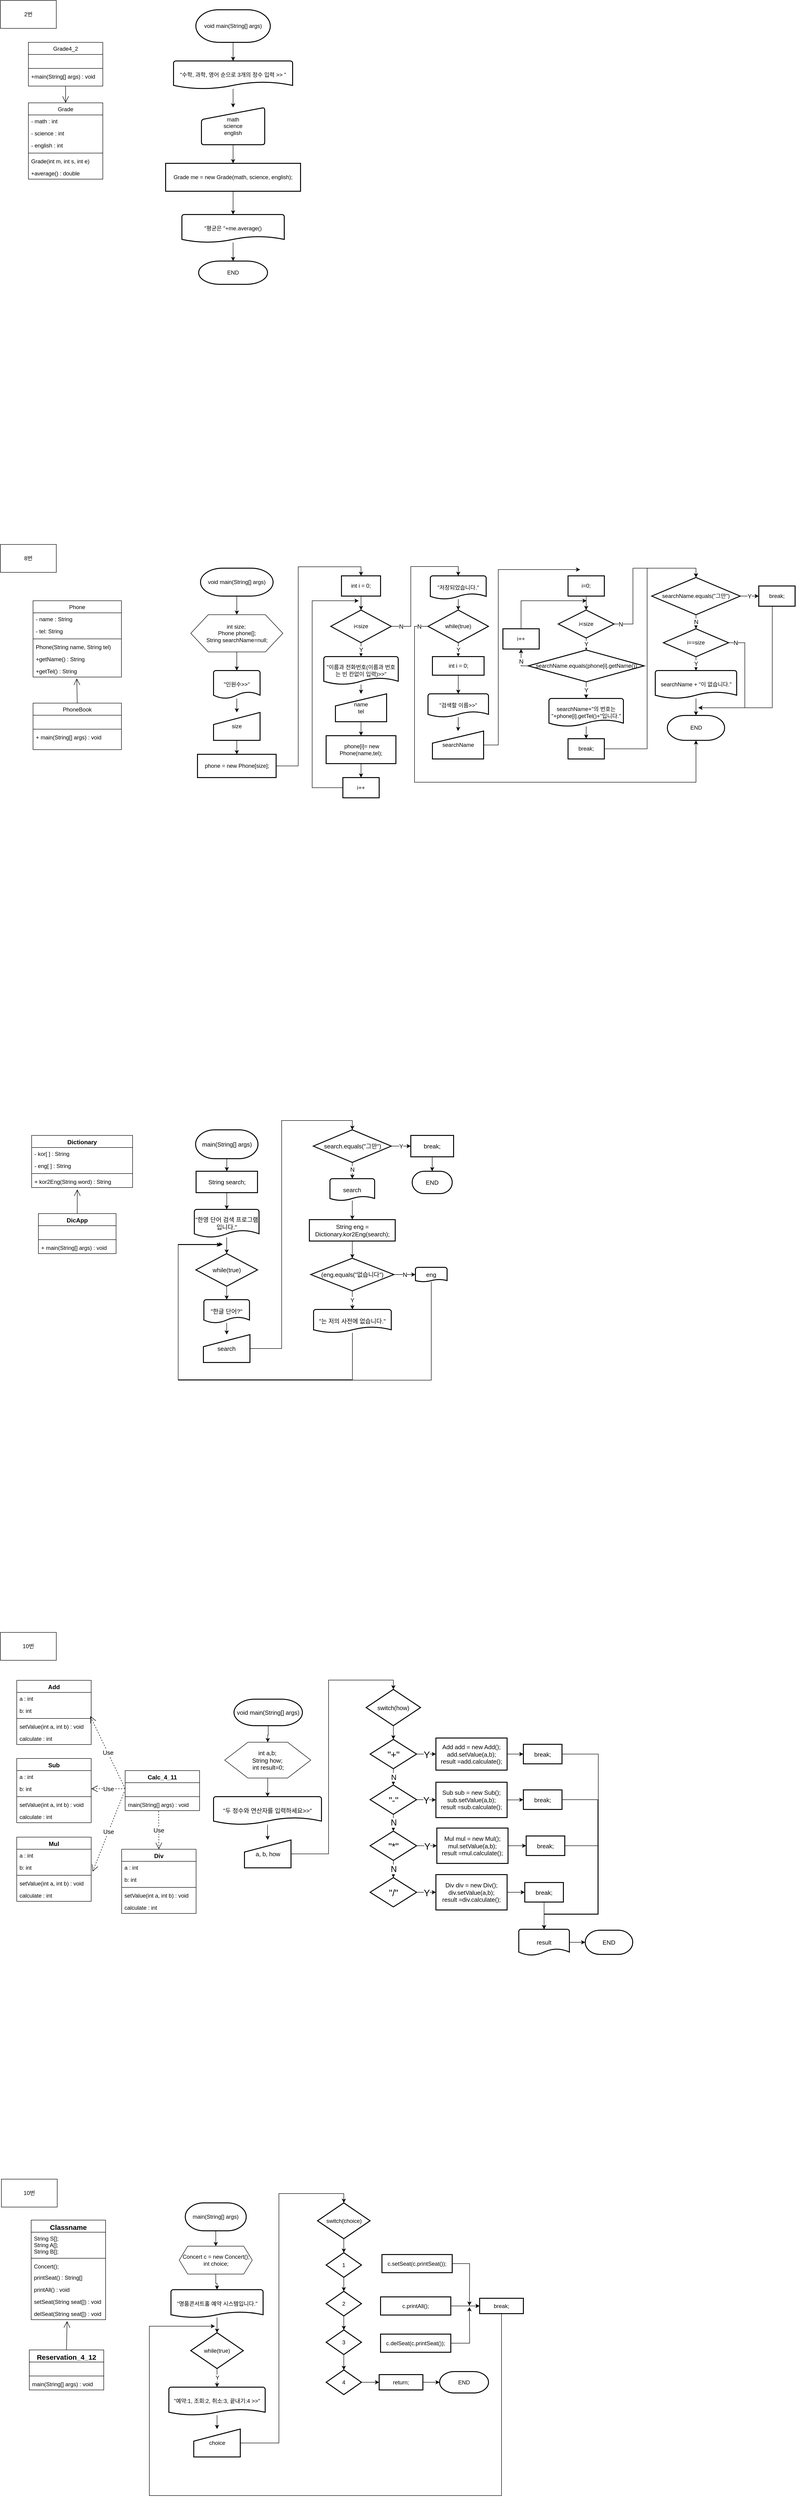 <mxfile version="14.4.8" type="github">
  <diagram id="C5RBs43oDa-KdzZeNtuy" name="Page-1">
    <mxGraphModel dx="1182" dy="707" grid="0" gridSize="10" guides="1" tooltips="1" connect="1" arrows="1" fold="1" page="1" pageScale="1" pageWidth="827" pageHeight="1169" math="0" shadow="0">
      <root>
        <mxCell id="WIyWlLk6GJQsqaUBKTNV-0" />
        <mxCell id="WIyWlLk6GJQsqaUBKTNV-1" parent="WIyWlLk6GJQsqaUBKTNV-0" />
        <mxCell id="zkfFHV4jXpPFQw0GAbJ--0" value="Grade" style="swimlane;fontStyle=0;align=center;verticalAlign=top;childLayout=stackLayout;horizontal=1;startSize=26;horizontalStack=0;resizeParent=1;resizeLast=0;collapsible=1;marginBottom=0;rounded=0;shadow=0;strokeWidth=1;" parent="WIyWlLk6GJQsqaUBKTNV-1" vertex="1">
          <mxGeometry x="60" y="220" width="160" height="164" as="geometry">
            <mxRectangle x="230" y="140" width="160" height="26" as="alternateBounds" />
          </mxGeometry>
        </mxCell>
        <mxCell id="zkfFHV4jXpPFQw0GAbJ--1" value="- math : int " style="text;align=left;verticalAlign=top;spacingLeft=4;spacingRight=4;overflow=hidden;rotatable=0;points=[[0,0.5],[1,0.5]];portConstraint=eastwest;" parent="zkfFHV4jXpPFQw0GAbJ--0" vertex="1">
          <mxGeometry y="26" width="160" height="26" as="geometry" />
        </mxCell>
        <mxCell id="zkfFHV4jXpPFQw0GAbJ--2" value="- science : int" style="text;align=left;verticalAlign=top;spacingLeft=4;spacingRight=4;overflow=hidden;rotatable=0;points=[[0,0.5],[1,0.5]];portConstraint=eastwest;rounded=0;shadow=0;html=0;" parent="zkfFHV4jXpPFQw0GAbJ--0" vertex="1">
          <mxGeometry y="52" width="160" height="26" as="geometry" />
        </mxCell>
        <mxCell id="zkfFHV4jXpPFQw0GAbJ--3" value="- english : int" style="text;align=left;verticalAlign=top;spacingLeft=4;spacingRight=4;overflow=hidden;rotatable=0;points=[[0,0.5],[1,0.5]];portConstraint=eastwest;rounded=0;shadow=0;html=0;" parent="zkfFHV4jXpPFQw0GAbJ--0" vertex="1">
          <mxGeometry y="78" width="160" height="26" as="geometry" />
        </mxCell>
        <mxCell id="zkfFHV4jXpPFQw0GAbJ--4" value="" style="line;html=1;strokeWidth=1;align=left;verticalAlign=middle;spacingTop=-1;spacingLeft=3;spacingRight=3;rotatable=0;labelPosition=right;points=[];portConstraint=eastwest;" parent="zkfFHV4jXpPFQw0GAbJ--0" vertex="1">
          <mxGeometry y="104" width="160" height="8" as="geometry" />
        </mxCell>
        <mxCell id="zkfFHV4jXpPFQw0GAbJ--5" value="Grade(int m, int s, int e)" style="text;align=left;verticalAlign=top;spacingLeft=4;spacingRight=4;overflow=hidden;rotatable=0;points=[[0,0.5],[1,0.5]];portConstraint=eastwest;" parent="zkfFHV4jXpPFQw0GAbJ--0" vertex="1">
          <mxGeometry y="112" width="160" height="26" as="geometry" />
        </mxCell>
        <mxCell id="ldbKTRJ3cHXNDMAEZ_0d-0" value="+average() : double" style="text;align=left;verticalAlign=top;spacingLeft=4;spacingRight=4;overflow=hidden;rotatable=0;points=[[0,0.5],[1,0.5]];portConstraint=eastwest;" vertex="1" parent="zkfFHV4jXpPFQw0GAbJ--0">
          <mxGeometry y="138" width="160" height="26" as="geometry" />
        </mxCell>
        <mxCell id="zkfFHV4jXpPFQw0GAbJ--6" value="Grade4_2" style="swimlane;fontStyle=0;align=center;verticalAlign=top;childLayout=stackLayout;horizontal=1;startSize=26;horizontalStack=0;resizeParent=1;resizeLast=0;collapsible=1;marginBottom=0;rounded=0;shadow=0;strokeWidth=1;" parent="WIyWlLk6GJQsqaUBKTNV-1" vertex="1">
          <mxGeometry x="60" y="90" width="160" height="94" as="geometry">
            <mxRectangle x="130" y="380" width="160" height="26" as="alternateBounds" />
          </mxGeometry>
        </mxCell>
        <mxCell id="zkfFHV4jXpPFQw0GAbJ--7" value=" " style="text;align=left;verticalAlign=top;spacingLeft=4;spacingRight=4;overflow=hidden;rotatable=0;points=[[0,0.5],[1,0.5]];portConstraint=eastwest;" parent="zkfFHV4jXpPFQw0GAbJ--6" vertex="1">
          <mxGeometry y="26" width="160" height="26" as="geometry" />
        </mxCell>
        <mxCell id="zkfFHV4jXpPFQw0GAbJ--9" value="" style="line;html=1;strokeWidth=1;align=left;verticalAlign=middle;spacingTop=-1;spacingLeft=3;spacingRight=3;rotatable=0;labelPosition=right;points=[];portConstraint=eastwest;" parent="zkfFHV4jXpPFQw0GAbJ--6" vertex="1">
          <mxGeometry y="52" width="160" height="8" as="geometry" />
        </mxCell>
        <mxCell id="zkfFHV4jXpPFQw0GAbJ--10" value="+main(String[] args) : void" style="text;align=left;verticalAlign=top;spacingLeft=4;spacingRight=4;overflow=hidden;rotatable=0;points=[[0,0.5],[1,0.5]];portConstraint=eastwest;fontStyle=0" parent="zkfFHV4jXpPFQw0GAbJ--6" vertex="1">
          <mxGeometry y="60" width="160" height="26" as="geometry" />
        </mxCell>
        <mxCell id="ldbKTRJ3cHXNDMAEZ_0d-1" value="" style="endArrow=open;endFill=1;endSize=12;html=1;exitX=0.5;exitY=1;exitDx=0;exitDy=0;entryX=0.5;entryY=0;entryDx=0;entryDy=0;" edge="1" parent="WIyWlLk6GJQsqaUBKTNV-1" source="zkfFHV4jXpPFQw0GAbJ--6" target="zkfFHV4jXpPFQw0GAbJ--0">
          <mxGeometry width="160" relative="1" as="geometry">
            <mxPoint x="330" y="360" as="sourcePoint" />
            <mxPoint x="490" y="360" as="targetPoint" />
          </mxGeometry>
        </mxCell>
        <mxCell id="ldbKTRJ3cHXNDMAEZ_0d-3" value="2번" style="rounded=0;whiteSpace=wrap;html=1;" vertex="1" parent="WIyWlLk6GJQsqaUBKTNV-1">
          <mxGeometry width="120" height="60" as="geometry" />
        </mxCell>
        <mxCell id="ldbKTRJ3cHXNDMAEZ_0d-10" value="" style="edgeStyle=orthogonalEdgeStyle;rounded=0;orthogonalLoop=1;jettySize=auto;html=1;" edge="1" parent="WIyWlLk6GJQsqaUBKTNV-1" source="ldbKTRJ3cHXNDMAEZ_0d-4" target="ldbKTRJ3cHXNDMAEZ_0d-5">
          <mxGeometry relative="1" as="geometry" />
        </mxCell>
        <mxCell id="ldbKTRJ3cHXNDMAEZ_0d-4" value="void main(String[] args)" style="strokeWidth=2;html=1;shape=mxgraph.flowchart.terminator;whiteSpace=wrap;" vertex="1" parent="WIyWlLk6GJQsqaUBKTNV-1">
          <mxGeometry x="420" y="20" width="160" height="70" as="geometry" />
        </mxCell>
        <mxCell id="ldbKTRJ3cHXNDMAEZ_0d-11" value="" style="edgeStyle=orthogonalEdgeStyle;rounded=0;orthogonalLoop=1;jettySize=auto;html=1;" edge="1" parent="WIyWlLk6GJQsqaUBKTNV-1" source="ldbKTRJ3cHXNDMAEZ_0d-5" target="ldbKTRJ3cHXNDMAEZ_0d-6">
          <mxGeometry relative="1" as="geometry" />
        </mxCell>
        <mxCell id="ldbKTRJ3cHXNDMAEZ_0d-5" value="&quot;수학, 과학, 영어 순으로 3개의 정수 입력 &gt;&gt; &quot;" style="strokeWidth=2;html=1;shape=mxgraph.flowchart.document2;whiteSpace=wrap;size=0.25;" vertex="1" parent="WIyWlLk6GJQsqaUBKTNV-1">
          <mxGeometry x="372" y="130" width="256" height="60" as="geometry" />
        </mxCell>
        <mxCell id="ldbKTRJ3cHXNDMAEZ_0d-12" value="" style="edgeStyle=orthogonalEdgeStyle;rounded=0;orthogonalLoop=1;jettySize=auto;html=1;" edge="1" parent="WIyWlLk6GJQsqaUBKTNV-1" source="ldbKTRJ3cHXNDMAEZ_0d-6" target="ldbKTRJ3cHXNDMAEZ_0d-7">
          <mxGeometry relative="1" as="geometry" />
        </mxCell>
        <mxCell id="ldbKTRJ3cHXNDMAEZ_0d-6" value="math&lt;br&gt;science&lt;br&gt;english" style="html=1;strokeWidth=2;shape=manualInput;whiteSpace=wrap;rounded=1;size=26;arcSize=11;" vertex="1" parent="WIyWlLk6GJQsqaUBKTNV-1">
          <mxGeometry x="432" y="230" width="136" height="80" as="geometry" />
        </mxCell>
        <mxCell id="ldbKTRJ3cHXNDMAEZ_0d-13" value="" style="edgeStyle=orthogonalEdgeStyle;rounded=0;orthogonalLoop=1;jettySize=auto;html=1;" edge="1" parent="WIyWlLk6GJQsqaUBKTNV-1" source="ldbKTRJ3cHXNDMAEZ_0d-7" target="ldbKTRJ3cHXNDMAEZ_0d-8">
          <mxGeometry relative="1" as="geometry" />
        </mxCell>
        <mxCell id="ldbKTRJ3cHXNDMAEZ_0d-7" value="Grade me = new Grade(math, science, english);" style="rounded=1;whiteSpace=wrap;html=1;absoluteArcSize=1;arcSize=0;strokeWidth=2;" vertex="1" parent="WIyWlLk6GJQsqaUBKTNV-1">
          <mxGeometry x="355" y="350" width="290" height="60" as="geometry" />
        </mxCell>
        <mxCell id="ldbKTRJ3cHXNDMAEZ_0d-14" value="" style="edgeStyle=orthogonalEdgeStyle;rounded=0;orthogonalLoop=1;jettySize=auto;html=1;" edge="1" parent="WIyWlLk6GJQsqaUBKTNV-1" source="ldbKTRJ3cHXNDMAEZ_0d-8" target="ldbKTRJ3cHXNDMAEZ_0d-9">
          <mxGeometry relative="1" as="geometry" />
        </mxCell>
        <mxCell id="ldbKTRJ3cHXNDMAEZ_0d-8" value="&quot;평균은 &quot;+me.average()" style="strokeWidth=2;html=1;shape=mxgraph.flowchart.document2;whiteSpace=wrap;size=0.217;" vertex="1" parent="WIyWlLk6GJQsqaUBKTNV-1">
          <mxGeometry x="390" y="460" width="220" height="60" as="geometry" />
        </mxCell>
        <mxCell id="ldbKTRJ3cHXNDMAEZ_0d-9" value="END" style="strokeWidth=2;html=1;shape=mxgraph.flowchart.terminator;whiteSpace=wrap;" vertex="1" parent="WIyWlLk6GJQsqaUBKTNV-1">
          <mxGeometry x="426" y="560" width="148" height="50" as="geometry" />
        </mxCell>
        <mxCell id="ldbKTRJ3cHXNDMAEZ_0d-15" value="8번" style="rounded=0;whiteSpace=wrap;html=1;" vertex="1" parent="WIyWlLk6GJQsqaUBKTNV-1">
          <mxGeometry y="1169" width="120" height="60" as="geometry" />
        </mxCell>
        <mxCell id="ldbKTRJ3cHXNDMAEZ_0d-16" value="Phone" style="swimlane;fontStyle=0;align=center;verticalAlign=top;childLayout=stackLayout;horizontal=1;startSize=26;horizontalStack=0;resizeParent=1;resizeLast=0;collapsible=1;marginBottom=0;rounded=0;shadow=0;strokeWidth=1;" vertex="1" parent="WIyWlLk6GJQsqaUBKTNV-1">
          <mxGeometry x="70" y="1290" width="190" height="164" as="geometry">
            <mxRectangle x="230" y="140" width="160" height="26" as="alternateBounds" />
          </mxGeometry>
        </mxCell>
        <mxCell id="ldbKTRJ3cHXNDMAEZ_0d-17" value="- name : String" style="text;align=left;verticalAlign=top;spacingLeft=4;spacingRight=4;overflow=hidden;rotatable=0;points=[[0,0.5],[1,0.5]];portConstraint=eastwest;" vertex="1" parent="ldbKTRJ3cHXNDMAEZ_0d-16">
          <mxGeometry y="26" width="190" height="26" as="geometry" />
        </mxCell>
        <mxCell id="ldbKTRJ3cHXNDMAEZ_0d-18" value="- tel: String" style="text;align=left;verticalAlign=top;spacingLeft=4;spacingRight=4;overflow=hidden;rotatable=0;points=[[0,0.5],[1,0.5]];portConstraint=eastwest;rounded=0;shadow=0;html=0;" vertex="1" parent="ldbKTRJ3cHXNDMAEZ_0d-16">
          <mxGeometry y="52" width="190" height="26" as="geometry" />
        </mxCell>
        <mxCell id="ldbKTRJ3cHXNDMAEZ_0d-20" value="" style="line;html=1;strokeWidth=1;align=left;verticalAlign=middle;spacingTop=-1;spacingLeft=3;spacingRight=3;rotatable=0;labelPosition=right;points=[];portConstraint=eastwest;" vertex="1" parent="ldbKTRJ3cHXNDMAEZ_0d-16">
          <mxGeometry y="78" width="190" height="8" as="geometry" />
        </mxCell>
        <mxCell id="ldbKTRJ3cHXNDMAEZ_0d-21" value="Phone(String name, String tel)" style="text;align=left;verticalAlign=top;spacingLeft=4;spacingRight=4;overflow=hidden;rotatable=0;points=[[0,0.5],[1,0.5]];portConstraint=eastwest;" vertex="1" parent="ldbKTRJ3cHXNDMAEZ_0d-16">
          <mxGeometry y="86" width="190" height="26" as="geometry" />
        </mxCell>
        <mxCell id="ldbKTRJ3cHXNDMAEZ_0d-22" value="+getName() : String" style="text;align=left;verticalAlign=top;spacingLeft=4;spacingRight=4;overflow=hidden;rotatable=0;points=[[0,0.5],[1,0.5]];portConstraint=eastwest;" vertex="1" parent="ldbKTRJ3cHXNDMAEZ_0d-16">
          <mxGeometry y="112" width="190" height="26" as="geometry" />
        </mxCell>
        <mxCell id="ldbKTRJ3cHXNDMAEZ_0d-23" value="+getTel() : String" style="text;align=left;verticalAlign=top;spacingLeft=4;spacingRight=4;overflow=hidden;rotatable=0;points=[[0,0.5],[1,0.5]];portConstraint=eastwest;" vertex="1" parent="ldbKTRJ3cHXNDMAEZ_0d-16">
          <mxGeometry y="138" width="190" height="26" as="geometry" />
        </mxCell>
        <mxCell id="ldbKTRJ3cHXNDMAEZ_0d-24" value="PhoneBook" style="swimlane;fontStyle=0;align=center;verticalAlign=top;childLayout=stackLayout;horizontal=1;startSize=26;horizontalStack=0;resizeParent=1;resizeLast=0;collapsible=1;marginBottom=0;rounded=0;shadow=0;strokeWidth=1;" vertex="1" parent="WIyWlLk6GJQsqaUBKTNV-1">
          <mxGeometry x="70" y="1510" width="190" height="100" as="geometry">
            <mxRectangle x="230" y="140" width="160" height="26" as="alternateBounds" />
          </mxGeometry>
        </mxCell>
        <mxCell id="ldbKTRJ3cHXNDMAEZ_0d-25" value=" " style="text;align=left;verticalAlign=top;spacingLeft=4;spacingRight=4;overflow=hidden;rotatable=0;points=[[0,0.5],[1,0.5]];portConstraint=eastwest;" vertex="1" parent="ldbKTRJ3cHXNDMAEZ_0d-24">
          <mxGeometry y="26" width="190" height="26" as="geometry" />
        </mxCell>
        <mxCell id="ldbKTRJ3cHXNDMAEZ_0d-27" value="" style="line;html=1;strokeWidth=1;align=left;verticalAlign=middle;spacingTop=-1;spacingLeft=3;spacingRight=3;rotatable=0;labelPosition=right;points=[];portConstraint=eastwest;" vertex="1" parent="ldbKTRJ3cHXNDMAEZ_0d-24">
          <mxGeometry y="52" width="190" height="8" as="geometry" />
        </mxCell>
        <mxCell id="ldbKTRJ3cHXNDMAEZ_0d-29" value="+ main(String[] args) : void" style="text;align=left;verticalAlign=top;spacingLeft=4;spacingRight=4;overflow=hidden;rotatable=0;points=[[0,0.5],[1,0.5]];portConstraint=eastwest;" vertex="1" parent="ldbKTRJ3cHXNDMAEZ_0d-24">
          <mxGeometry y="60" width="190" height="26" as="geometry" />
        </mxCell>
        <mxCell id="ldbKTRJ3cHXNDMAEZ_0d-31" value="" style="endArrow=open;endFill=1;endSize=12;html=1;entryX=0.495;entryY=1.115;entryDx=0;entryDy=0;exitX=0.5;exitY=0;exitDx=0;exitDy=0;entryPerimeter=0;" edge="1" parent="WIyWlLk6GJQsqaUBKTNV-1" source="ldbKTRJ3cHXNDMAEZ_0d-24" target="ldbKTRJ3cHXNDMAEZ_0d-23">
          <mxGeometry width="160" relative="1" as="geometry">
            <mxPoint x="320.6" y="1359.334" as="sourcePoint" />
            <mxPoint x="270" y="1359" as="targetPoint" />
          </mxGeometry>
        </mxCell>
        <mxCell id="ldbKTRJ3cHXNDMAEZ_0d-45" value="" style="edgeStyle=orthogonalEdgeStyle;rounded=0;orthogonalLoop=1;jettySize=auto;html=1;" edge="1" parent="WIyWlLk6GJQsqaUBKTNV-1" source="ldbKTRJ3cHXNDMAEZ_0d-32" target="ldbKTRJ3cHXNDMAEZ_0d-33">
          <mxGeometry relative="1" as="geometry" />
        </mxCell>
        <mxCell id="ldbKTRJ3cHXNDMAEZ_0d-32" value="void main(String[] args)" style="strokeWidth=2;html=1;shape=mxgraph.flowchart.terminator;whiteSpace=wrap;" vertex="1" parent="WIyWlLk6GJQsqaUBKTNV-1">
          <mxGeometry x="430" y="1220" width="156" height="60" as="geometry" />
        </mxCell>
        <mxCell id="ldbKTRJ3cHXNDMAEZ_0d-46" value="" style="edgeStyle=orthogonalEdgeStyle;rounded=0;orthogonalLoop=1;jettySize=auto;html=1;" edge="1" parent="WIyWlLk6GJQsqaUBKTNV-1" source="ldbKTRJ3cHXNDMAEZ_0d-33" target="ldbKTRJ3cHXNDMAEZ_0d-34">
          <mxGeometry relative="1" as="geometry" />
        </mxCell>
        <mxCell id="ldbKTRJ3cHXNDMAEZ_0d-33" value="&lt;div&gt;int size;&amp;nbsp;&lt;/div&gt;&lt;div&gt;&lt;span&gt;		&lt;/span&gt;Phone phone[];&lt;/div&gt;&lt;div&gt;&lt;span&gt;		&lt;/span&gt;String searchName=null;&lt;/div&gt;" style="verticalLabelPosition=middle;verticalAlign=middle;html=1;shape=hexagon;perimeter=hexagonPerimeter2;arcSize=6;size=0.19;labelPosition=center;align=center;" vertex="1" parent="WIyWlLk6GJQsqaUBKTNV-1">
          <mxGeometry x="409" y="1320" width="198" height="80" as="geometry" />
        </mxCell>
        <mxCell id="ldbKTRJ3cHXNDMAEZ_0d-47" value="" style="edgeStyle=orthogonalEdgeStyle;rounded=0;orthogonalLoop=1;jettySize=auto;html=1;" edge="1" parent="WIyWlLk6GJQsqaUBKTNV-1" source="ldbKTRJ3cHXNDMAEZ_0d-34" target="ldbKTRJ3cHXNDMAEZ_0d-36">
          <mxGeometry relative="1" as="geometry" />
        </mxCell>
        <mxCell id="ldbKTRJ3cHXNDMAEZ_0d-34" value="&quot;인원수&amp;gt;&amp;gt;&quot;" style="strokeWidth=2;html=1;shape=mxgraph.flowchart.document2;whiteSpace=wrap;size=0.233;" vertex="1" parent="WIyWlLk6GJQsqaUBKTNV-1">
          <mxGeometry x="458" y="1440" width="100" height="60" as="geometry" />
        </mxCell>
        <mxCell id="ldbKTRJ3cHXNDMAEZ_0d-49" style="edgeStyle=orthogonalEdgeStyle;rounded=0;orthogonalLoop=1;jettySize=auto;html=1;entryX=0.5;entryY=0;entryDx=0;entryDy=0;" edge="1" parent="WIyWlLk6GJQsqaUBKTNV-1" source="ldbKTRJ3cHXNDMAEZ_0d-35" target="ldbKTRJ3cHXNDMAEZ_0d-38">
          <mxGeometry relative="1" as="geometry">
            <Array as="points">
              <mxPoint x="640" y="1645" />
              <mxPoint x="640" y="1217" />
              <mxPoint x="775" y="1217" />
            </Array>
          </mxGeometry>
        </mxCell>
        <mxCell id="ldbKTRJ3cHXNDMAEZ_0d-35" value="phone = new Phone[size];" style="rounded=1;whiteSpace=wrap;html=1;absoluteArcSize=1;arcSize=0;strokeWidth=2;" vertex="1" parent="WIyWlLk6GJQsqaUBKTNV-1">
          <mxGeometry x="423.5" y="1620" width="169" height="50" as="geometry" />
        </mxCell>
        <mxCell id="ldbKTRJ3cHXNDMAEZ_0d-48" value="" style="edgeStyle=orthogonalEdgeStyle;rounded=0;orthogonalLoop=1;jettySize=auto;html=1;" edge="1" parent="WIyWlLk6GJQsqaUBKTNV-1" source="ldbKTRJ3cHXNDMAEZ_0d-36" target="ldbKTRJ3cHXNDMAEZ_0d-35">
          <mxGeometry relative="1" as="geometry" />
        </mxCell>
        <mxCell id="ldbKTRJ3cHXNDMAEZ_0d-36" value="size" style="html=1;strokeWidth=2;shape=manualInput;whiteSpace=wrap;rounded=1;size=26;arcSize=0;" vertex="1" parent="WIyWlLk6GJQsqaUBKTNV-1">
          <mxGeometry x="458" y="1530" width="100" height="60" as="geometry" />
        </mxCell>
        <mxCell id="ldbKTRJ3cHXNDMAEZ_0d-50" value="" style="edgeStyle=orthogonalEdgeStyle;rounded=0;orthogonalLoop=1;jettySize=auto;html=1;" edge="1" parent="WIyWlLk6GJQsqaUBKTNV-1" source="ldbKTRJ3cHXNDMAEZ_0d-38" target="ldbKTRJ3cHXNDMAEZ_0d-39">
          <mxGeometry relative="1" as="geometry" />
        </mxCell>
        <mxCell id="ldbKTRJ3cHXNDMAEZ_0d-38" value="int i = 0;" style="rounded=1;whiteSpace=wrap;html=1;absoluteArcSize=1;arcSize=0;strokeWidth=2;" vertex="1" parent="WIyWlLk6GJQsqaUBKTNV-1">
          <mxGeometry x="733" y="1236.5" width="84" height="43.5" as="geometry" />
        </mxCell>
        <mxCell id="ldbKTRJ3cHXNDMAEZ_0d-55" value="Y" style="edgeStyle=orthogonalEdgeStyle;rounded=0;orthogonalLoop=1;jettySize=auto;html=1;entryX=0.5;entryY=0;entryDx=0;entryDy=0;entryPerimeter=0;fontSize=13;" edge="1" parent="WIyWlLk6GJQsqaUBKTNV-1" source="ldbKTRJ3cHXNDMAEZ_0d-39" target="ldbKTRJ3cHXNDMAEZ_0d-41">
          <mxGeometry relative="1" as="geometry" />
        </mxCell>
        <mxCell id="ldbKTRJ3cHXNDMAEZ_0d-62" value="N" style="edgeStyle=orthogonalEdgeStyle;rounded=0;orthogonalLoop=1;jettySize=auto;html=1;entryX=0.5;entryY=0;entryDx=0;entryDy=0;entryPerimeter=0;fontSize=13;" edge="1" parent="WIyWlLk6GJQsqaUBKTNV-1" source="ldbKTRJ3cHXNDMAEZ_0d-39" target="ldbKTRJ3cHXNDMAEZ_0d-44">
          <mxGeometry x="-0.858" relative="1" as="geometry">
            <mxPoint as="offset" />
          </mxGeometry>
        </mxCell>
        <mxCell id="ldbKTRJ3cHXNDMAEZ_0d-39" value="i&amp;lt;size" style="strokeWidth=2;html=1;shape=mxgraph.flowchart.decision;whiteSpace=wrap;" vertex="1" parent="WIyWlLk6GJQsqaUBKTNV-1">
          <mxGeometry x="710" y="1310" width="130" height="70" as="geometry" />
        </mxCell>
        <mxCell id="ldbKTRJ3cHXNDMAEZ_0d-61" style="edgeStyle=orthogonalEdgeStyle;rounded=0;orthogonalLoop=1;jettySize=auto;html=1;" edge="1" parent="WIyWlLk6GJQsqaUBKTNV-1" source="ldbKTRJ3cHXNDMAEZ_0d-40">
          <mxGeometry relative="1" as="geometry">
            <mxPoint x="770" y="1290" as="targetPoint" />
            <Array as="points">
              <mxPoint x="670" y="1692" />
              <mxPoint x="670" y="1290" />
            </Array>
          </mxGeometry>
        </mxCell>
        <mxCell id="ldbKTRJ3cHXNDMAEZ_0d-40" value="i++" style="rounded=1;whiteSpace=wrap;html=1;absoluteArcSize=1;arcSize=0;strokeWidth=2;" vertex="1" parent="WIyWlLk6GJQsqaUBKTNV-1">
          <mxGeometry x="736" y="1670" width="78" height="43.5" as="geometry" />
        </mxCell>
        <mxCell id="ldbKTRJ3cHXNDMAEZ_0d-56" value="" style="edgeStyle=orthogonalEdgeStyle;rounded=0;orthogonalLoop=1;jettySize=auto;html=1;" edge="1" parent="WIyWlLk6GJQsqaUBKTNV-1" source="ldbKTRJ3cHXNDMAEZ_0d-41" target="ldbKTRJ3cHXNDMAEZ_0d-43">
          <mxGeometry relative="1" as="geometry" />
        </mxCell>
        <mxCell id="ldbKTRJ3cHXNDMAEZ_0d-41" value="&quot;이름과 전화번호(이름과 번호는 빈 칸없이 입력)&amp;gt;&amp;gt;&quot;" style="strokeWidth=2;html=1;shape=mxgraph.flowchart.document2;whiteSpace=wrap;size=0.233;" vertex="1" parent="WIyWlLk6GJQsqaUBKTNV-1">
          <mxGeometry x="695" y="1410" width="160" height="60" as="geometry" />
        </mxCell>
        <mxCell id="ldbKTRJ3cHXNDMAEZ_0d-60" value="" style="edgeStyle=orthogonalEdgeStyle;rounded=0;orthogonalLoop=1;jettySize=auto;html=1;" edge="1" parent="WIyWlLk6GJQsqaUBKTNV-1" source="ldbKTRJ3cHXNDMAEZ_0d-42" target="ldbKTRJ3cHXNDMAEZ_0d-40">
          <mxGeometry relative="1" as="geometry" />
        </mxCell>
        <mxCell id="ldbKTRJ3cHXNDMAEZ_0d-42" value="&lt;div&gt;&lt;span&gt;&amp;nbsp;&lt;/span&gt;&lt;span&gt;phone[i]= new Phone(name,tel);&lt;/span&gt;&lt;/div&gt;" style="rounded=1;whiteSpace=wrap;html=1;absoluteArcSize=1;arcSize=0;strokeWidth=2;" vertex="1" parent="WIyWlLk6GJQsqaUBKTNV-1">
          <mxGeometry x="700" y="1580" width="150" height="60" as="geometry" />
        </mxCell>
        <mxCell id="ldbKTRJ3cHXNDMAEZ_0d-57" value="" style="edgeStyle=orthogonalEdgeStyle;rounded=0;orthogonalLoop=1;jettySize=auto;html=1;" edge="1" parent="WIyWlLk6GJQsqaUBKTNV-1" source="ldbKTRJ3cHXNDMAEZ_0d-43" target="ldbKTRJ3cHXNDMAEZ_0d-42">
          <mxGeometry relative="1" as="geometry" />
        </mxCell>
        <mxCell id="ldbKTRJ3cHXNDMAEZ_0d-43" value="name&lt;br&gt;tel" style="html=1;strokeWidth=2;shape=manualInput;whiteSpace=wrap;rounded=1;size=26;arcSize=0;" vertex="1" parent="WIyWlLk6GJQsqaUBKTNV-1">
          <mxGeometry x="720" y="1490" width="110" height="60" as="geometry" />
        </mxCell>
        <mxCell id="ldbKTRJ3cHXNDMAEZ_0d-68" value="" style="edgeStyle=orthogonalEdgeStyle;rounded=0;orthogonalLoop=1;jettySize=auto;html=1;fontSize=13;" edge="1" parent="WIyWlLk6GJQsqaUBKTNV-1" source="ldbKTRJ3cHXNDMAEZ_0d-44" target="ldbKTRJ3cHXNDMAEZ_0d-64">
          <mxGeometry relative="1" as="geometry" />
        </mxCell>
        <mxCell id="ldbKTRJ3cHXNDMAEZ_0d-44" value="&quot;저장되었습니다.&quot;" style="strokeWidth=2;html=1;shape=mxgraph.flowchart.document2;whiteSpace=wrap;size=0.233;" vertex="1" parent="WIyWlLk6GJQsqaUBKTNV-1">
          <mxGeometry x="924" y="1236.5" width="120" height="50" as="geometry" />
        </mxCell>
        <mxCell id="ldbKTRJ3cHXNDMAEZ_0d-72" value="Y" style="edgeStyle=orthogonalEdgeStyle;rounded=0;orthogonalLoop=1;jettySize=auto;html=1;entryX=0.5;entryY=0;entryDx=0;entryDy=0;fontSize=13;" edge="1" parent="WIyWlLk6GJQsqaUBKTNV-1" source="ldbKTRJ3cHXNDMAEZ_0d-64" target="ldbKTRJ3cHXNDMAEZ_0d-65">
          <mxGeometry relative="1" as="geometry" />
        </mxCell>
        <mxCell id="ldbKTRJ3cHXNDMAEZ_0d-106" value="N" style="edgeStyle=orthogonalEdgeStyle;rounded=0;orthogonalLoop=1;jettySize=auto;html=1;fontSize=13;entryX=0.5;entryY=1;entryDx=0;entryDy=0;entryPerimeter=0;" edge="1" parent="WIyWlLk6GJQsqaUBKTNV-1" source="ldbKTRJ3cHXNDMAEZ_0d-64" target="ldbKTRJ3cHXNDMAEZ_0d-104">
          <mxGeometry x="-0.963" relative="1" as="geometry">
            <Array as="points">
              <mxPoint x="890" y="1345" />
              <mxPoint x="890" y="1680" />
              <mxPoint x="1495" y="1680" />
            </Array>
            <mxPoint as="offset" />
          </mxGeometry>
        </mxCell>
        <mxCell id="ldbKTRJ3cHXNDMAEZ_0d-64" value="while(true)" style="strokeWidth=2;html=1;shape=mxgraph.flowchart.decision;whiteSpace=wrap;" vertex="1" parent="WIyWlLk6GJQsqaUBKTNV-1">
          <mxGeometry x="919" y="1310" width="130" height="70" as="geometry" />
        </mxCell>
        <mxCell id="ldbKTRJ3cHXNDMAEZ_0d-74" style="edgeStyle=orthogonalEdgeStyle;rounded=0;orthogonalLoop=1;jettySize=auto;html=1;entryX=0.5;entryY=0;entryDx=0;entryDy=0;entryPerimeter=0;fontSize=13;" edge="1" parent="WIyWlLk6GJQsqaUBKTNV-1" source="ldbKTRJ3cHXNDMAEZ_0d-65" target="ldbKTRJ3cHXNDMAEZ_0d-66">
          <mxGeometry relative="1" as="geometry" />
        </mxCell>
        <mxCell id="ldbKTRJ3cHXNDMAEZ_0d-65" value="int i = 0;" style="rounded=1;whiteSpace=wrap;html=1;absoluteArcSize=1;arcSize=0;strokeWidth=2;" vertex="1" parent="WIyWlLk6GJQsqaUBKTNV-1">
          <mxGeometry x="928.5" y="1410" width="111" height="40" as="geometry" />
        </mxCell>
        <mxCell id="ldbKTRJ3cHXNDMAEZ_0d-75" value="" style="edgeStyle=orthogonalEdgeStyle;rounded=0;orthogonalLoop=1;jettySize=auto;html=1;fontSize=13;" edge="1" parent="WIyWlLk6GJQsqaUBKTNV-1" source="ldbKTRJ3cHXNDMAEZ_0d-66" target="ldbKTRJ3cHXNDMAEZ_0d-67">
          <mxGeometry relative="1" as="geometry" />
        </mxCell>
        <mxCell id="ldbKTRJ3cHXNDMAEZ_0d-66" value="&quot;검색할 이름&amp;gt;&amp;gt;&quot;" style="strokeWidth=2;html=1;shape=mxgraph.flowchart.document2;whiteSpace=wrap;size=0.233;" vertex="1" parent="WIyWlLk6GJQsqaUBKTNV-1">
          <mxGeometry x="919" y="1490" width="130" height="50" as="geometry" />
        </mxCell>
        <mxCell id="ldbKTRJ3cHXNDMAEZ_0d-83" style="edgeStyle=orthogonalEdgeStyle;rounded=0;orthogonalLoop=1;jettySize=auto;html=1;fontSize=13;" edge="1" parent="WIyWlLk6GJQsqaUBKTNV-1" source="ldbKTRJ3cHXNDMAEZ_0d-67">
          <mxGeometry relative="1" as="geometry">
            <mxPoint x="1246" y="1223" as="targetPoint" />
            <Array as="points">
              <mxPoint x="1070" y="1600" />
              <mxPoint x="1070" y="1223" />
              <mxPoint x="1220" y="1223" />
            </Array>
          </mxGeometry>
        </mxCell>
        <mxCell id="ldbKTRJ3cHXNDMAEZ_0d-67" value="searchName" style="html=1;strokeWidth=2;shape=manualInput;whiteSpace=wrap;rounded=1;size=26;arcSize=0;" vertex="1" parent="WIyWlLk6GJQsqaUBKTNV-1">
          <mxGeometry x="928.5" y="1570" width="110" height="60" as="geometry" />
        </mxCell>
        <mxCell id="ldbKTRJ3cHXNDMAEZ_0d-87" value="Y" style="edgeStyle=orthogonalEdgeStyle;rounded=0;orthogonalLoop=1;jettySize=auto;html=1;entryX=0.5;entryY=0;entryDx=0;entryDy=0;entryPerimeter=0;fontSize=13;" edge="1" parent="WIyWlLk6GJQsqaUBKTNV-1" source="ldbKTRJ3cHXNDMAEZ_0d-76" target="ldbKTRJ3cHXNDMAEZ_0d-79">
          <mxGeometry relative="1" as="geometry" />
        </mxCell>
        <mxCell id="ldbKTRJ3cHXNDMAEZ_0d-122" value="N" style="edgeStyle=orthogonalEdgeStyle;rounded=0;orthogonalLoop=1;jettySize=auto;html=1;entryX=0.5;entryY=0;entryDx=0;entryDy=0;entryPerimeter=0;fontSize=13;" edge="1" parent="WIyWlLk6GJQsqaUBKTNV-1" source="ldbKTRJ3cHXNDMAEZ_0d-76" target="ldbKTRJ3cHXNDMAEZ_0d-93">
          <mxGeometry x="-0.911" relative="1" as="geometry">
            <mxPoint as="offset" />
          </mxGeometry>
        </mxCell>
        <mxCell id="ldbKTRJ3cHXNDMAEZ_0d-76" value="i&amp;lt;size" style="strokeWidth=2;html=1;shape=mxgraph.flowchart.decision;whiteSpace=wrap;" vertex="1" parent="WIyWlLk6GJQsqaUBKTNV-1">
          <mxGeometry x="1199" y="1310" width="120" height="60" as="geometry" />
        </mxCell>
        <mxCell id="ldbKTRJ3cHXNDMAEZ_0d-110" style="edgeStyle=orthogonalEdgeStyle;rounded=0;orthogonalLoop=1;jettySize=auto;html=1;fontSize=13;" edge="1" parent="WIyWlLk6GJQsqaUBKTNV-1" source="ldbKTRJ3cHXNDMAEZ_0d-77">
          <mxGeometry relative="1" as="geometry">
            <mxPoint x="1260" y="1290" as="targetPoint" />
            <Array as="points">
              <mxPoint x="1119" y="1290" />
            </Array>
          </mxGeometry>
        </mxCell>
        <mxCell id="ldbKTRJ3cHXNDMAEZ_0d-77" value="i++" style="rounded=1;whiteSpace=wrap;html=1;absoluteArcSize=1;arcSize=0;strokeWidth=2;" vertex="1" parent="WIyWlLk6GJQsqaUBKTNV-1">
          <mxGeometry x="1080" y="1350.25" width="78" height="43.5" as="geometry" />
        </mxCell>
        <mxCell id="ldbKTRJ3cHXNDMAEZ_0d-86" style="edgeStyle=orthogonalEdgeStyle;rounded=0;orthogonalLoop=1;jettySize=auto;html=1;entryX=0.5;entryY=0;entryDx=0;entryDy=0;entryPerimeter=0;fontSize=13;" edge="1" parent="WIyWlLk6GJQsqaUBKTNV-1" source="ldbKTRJ3cHXNDMAEZ_0d-78" target="ldbKTRJ3cHXNDMAEZ_0d-76">
          <mxGeometry relative="1" as="geometry" />
        </mxCell>
        <mxCell id="ldbKTRJ3cHXNDMAEZ_0d-78" value="i=0;" style="rounded=1;whiteSpace=wrap;html=1;absoluteArcSize=1;arcSize=0;strokeWidth=2;" vertex="1" parent="WIyWlLk6GJQsqaUBKTNV-1">
          <mxGeometry x="1220" y="1236.5" width="78" height="43.5" as="geometry" />
        </mxCell>
        <mxCell id="ldbKTRJ3cHXNDMAEZ_0d-88" value="Y" style="edgeStyle=orthogonalEdgeStyle;rounded=0;orthogonalLoop=1;jettySize=auto;html=1;fontSize=13;" edge="1" parent="WIyWlLk6GJQsqaUBKTNV-1" source="ldbKTRJ3cHXNDMAEZ_0d-79" target="ldbKTRJ3cHXNDMAEZ_0d-80">
          <mxGeometry relative="1" as="geometry" />
        </mxCell>
        <mxCell id="ldbKTRJ3cHXNDMAEZ_0d-109" value="N" style="edgeStyle=orthogonalEdgeStyle;rounded=0;orthogonalLoop=1;jettySize=auto;html=1;entryX=0.5;entryY=1;entryDx=0;entryDy=0;fontSize=13;" edge="1" parent="WIyWlLk6GJQsqaUBKTNV-1" source="ldbKTRJ3cHXNDMAEZ_0d-79" target="ldbKTRJ3cHXNDMAEZ_0d-77">
          <mxGeometry relative="1" as="geometry">
            <Array as="points">
              <mxPoint x="1119" y="1430" />
            </Array>
          </mxGeometry>
        </mxCell>
        <mxCell id="ldbKTRJ3cHXNDMAEZ_0d-79" value="searchName.equals(phone[i].getName())" style="strokeWidth=2;html=1;shape=mxgraph.flowchart.decision;whiteSpace=wrap;" vertex="1" parent="WIyWlLk6GJQsqaUBKTNV-1">
          <mxGeometry x="1134.5" y="1395.88" width="249" height="68.25" as="geometry" />
        </mxCell>
        <mxCell id="ldbKTRJ3cHXNDMAEZ_0d-111" value="" style="edgeStyle=orthogonalEdgeStyle;rounded=0;orthogonalLoop=1;jettySize=auto;html=1;fontSize=13;" edge="1" parent="WIyWlLk6GJQsqaUBKTNV-1" source="ldbKTRJ3cHXNDMAEZ_0d-80" target="ldbKTRJ3cHXNDMAEZ_0d-82">
          <mxGeometry relative="1" as="geometry" />
        </mxCell>
        <mxCell id="ldbKTRJ3cHXNDMAEZ_0d-80" value="searchName+&quot;의 번호는 &quot;+phone[i].getTel()+&quot;입니다.&quot;" style="strokeWidth=2;html=1;shape=mxgraph.flowchart.document2;whiteSpace=wrap;size=0.233;" vertex="1" parent="WIyWlLk6GJQsqaUBKTNV-1">
          <mxGeometry x="1179" y="1500" width="160" height="60" as="geometry" />
        </mxCell>
        <mxCell id="ldbKTRJ3cHXNDMAEZ_0d-112" style="edgeStyle=orthogonalEdgeStyle;rounded=0;orthogonalLoop=1;jettySize=auto;html=1;entryX=0.5;entryY=0;entryDx=0;entryDy=0;entryPerimeter=0;fontSize=13;" edge="1" parent="WIyWlLk6GJQsqaUBKTNV-1" source="ldbKTRJ3cHXNDMAEZ_0d-82" target="ldbKTRJ3cHXNDMAEZ_0d-93">
          <mxGeometry relative="1" as="geometry">
            <Array as="points">
              <mxPoint x="1390" y="1608" />
              <mxPoint x="1390" y="1220" />
              <mxPoint x="1495" y="1220" />
            </Array>
          </mxGeometry>
        </mxCell>
        <mxCell id="ldbKTRJ3cHXNDMAEZ_0d-82" value="break;" style="rounded=1;whiteSpace=wrap;html=1;absoluteArcSize=1;arcSize=0;strokeWidth=2;" vertex="1" parent="WIyWlLk6GJQsqaUBKTNV-1">
          <mxGeometry x="1220" y="1586.5" width="78" height="43.5" as="geometry" />
        </mxCell>
        <mxCell id="ldbKTRJ3cHXNDMAEZ_0d-115" value="Y" style="edgeStyle=orthogonalEdgeStyle;rounded=0;orthogonalLoop=1;jettySize=auto;html=1;fontSize=13;" edge="1" parent="WIyWlLk6GJQsqaUBKTNV-1" source="ldbKTRJ3cHXNDMAEZ_0d-93" target="ldbKTRJ3cHXNDMAEZ_0d-95">
          <mxGeometry relative="1" as="geometry" />
        </mxCell>
        <mxCell id="ldbKTRJ3cHXNDMAEZ_0d-116" value="N" style="edgeStyle=orthogonalEdgeStyle;rounded=0;orthogonalLoop=1;jettySize=auto;html=1;fontSize=13;" edge="1" parent="WIyWlLk6GJQsqaUBKTNV-1" source="ldbKTRJ3cHXNDMAEZ_0d-93" target="ldbKTRJ3cHXNDMAEZ_0d-96">
          <mxGeometry relative="1" as="geometry" />
        </mxCell>
        <mxCell id="ldbKTRJ3cHXNDMAEZ_0d-93" value="searchName.equals(&quot;그만&quot;)" style="strokeWidth=2;html=1;shape=mxgraph.flowchart.decision;whiteSpace=wrap;" vertex="1" parent="WIyWlLk6GJQsqaUBKTNV-1">
          <mxGeometry x="1400" y="1240" width="190" height="80" as="geometry" />
        </mxCell>
        <mxCell id="ldbKTRJ3cHXNDMAEZ_0d-121" style="edgeStyle=orthogonalEdgeStyle;rounded=0;orthogonalLoop=1;jettySize=auto;html=1;fontSize=13;" edge="1" parent="WIyWlLk6GJQsqaUBKTNV-1" source="ldbKTRJ3cHXNDMAEZ_0d-95">
          <mxGeometry relative="1" as="geometry">
            <mxPoint x="1500" y="1520" as="targetPoint" />
            <Array as="points">
              <mxPoint x="1659" y="1520" />
            </Array>
          </mxGeometry>
        </mxCell>
        <mxCell id="ldbKTRJ3cHXNDMAEZ_0d-95" value="break;" style="rounded=1;whiteSpace=wrap;html=1;absoluteArcSize=1;arcSize=0;strokeWidth=2;" vertex="1" parent="WIyWlLk6GJQsqaUBKTNV-1">
          <mxGeometry x="1630" y="1258.25" width="78" height="43.5" as="geometry" />
        </mxCell>
        <mxCell id="ldbKTRJ3cHXNDMAEZ_0d-117" value="Y" style="edgeStyle=orthogonalEdgeStyle;rounded=0;orthogonalLoop=1;jettySize=auto;html=1;fontSize=13;" edge="1" parent="WIyWlLk6GJQsqaUBKTNV-1" source="ldbKTRJ3cHXNDMAEZ_0d-96" target="ldbKTRJ3cHXNDMAEZ_0d-97">
          <mxGeometry relative="1" as="geometry" />
        </mxCell>
        <mxCell id="ldbKTRJ3cHXNDMAEZ_0d-120" value="N" style="edgeStyle=orthogonalEdgeStyle;rounded=0;orthogonalLoop=1;jettySize=auto;html=1;fontSize=13;" edge="1" parent="WIyWlLk6GJQsqaUBKTNV-1" source="ldbKTRJ3cHXNDMAEZ_0d-96">
          <mxGeometry x="-0.891" relative="1" as="geometry">
            <mxPoint x="1500" y="1520" as="targetPoint" />
            <Array as="points">
              <mxPoint x="1600" y="1380" />
              <mxPoint x="1600" y="1520" />
            </Array>
            <mxPoint as="offset" />
          </mxGeometry>
        </mxCell>
        <mxCell id="ldbKTRJ3cHXNDMAEZ_0d-96" value="i==size" style="strokeWidth=2;html=1;shape=mxgraph.flowchart.decision;whiteSpace=wrap;" vertex="1" parent="WIyWlLk6GJQsqaUBKTNV-1">
          <mxGeometry x="1425" y="1350.25" width="140" height="60" as="geometry" />
        </mxCell>
        <mxCell id="ldbKTRJ3cHXNDMAEZ_0d-105" value="" style="edgeStyle=orthogonalEdgeStyle;rounded=0;orthogonalLoop=1;jettySize=auto;html=1;fontSize=13;" edge="1" parent="WIyWlLk6GJQsqaUBKTNV-1" source="ldbKTRJ3cHXNDMAEZ_0d-97" target="ldbKTRJ3cHXNDMAEZ_0d-104">
          <mxGeometry relative="1" as="geometry" />
        </mxCell>
        <mxCell id="ldbKTRJ3cHXNDMAEZ_0d-97" value="searchName + &quot;이 없습니다.&quot;" style="strokeWidth=2;html=1;shape=mxgraph.flowchart.document2;whiteSpace=wrap;size=0.233;" vertex="1" parent="WIyWlLk6GJQsqaUBKTNV-1">
          <mxGeometry x="1407.5" y="1440" width="175" height="60" as="geometry" />
        </mxCell>
        <mxCell id="ldbKTRJ3cHXNDMAEZ_0d-104" value="END" style="strokeWidth=2;html=1;shape=mxgraph.flowchart.terminator;whiteSpace=wrap;" vertex="1" parent="WIyWlLk6GJQsqaUBKTNV-1">
          <mxGeometry x="1433.5" y="1536.5" width="123" height="53.5" as="geometry" />
        </mxCell>
        <mxCell id="ldbKTRJ3cHXNDMAEZ_0d-123" value="10번" style="rounded=0;whiteSpace=wrap;html=1;" vertex="1" parent="WIyWlLk6GJQsqaUBKTNV-1">
          <mxGeometry y="3507" width="120" height="60" as="geometry" />
        </mxCell>
        <mxCell id="ldbKTRJ3cHXNDMAEZ_0d-128" value="Dictionary" style="swimlane;fontStyle=1;align=center;verticalAlign=top;childLayout=stackLayout;horizontal=1;startSize=26;horizontalStack=0;resizeParent=1;resizeParentMax=0;resizeLast=0;collapsible=1;marginBottom=0;fontSize=13;" vertex="1" parent="WIyWlLk6GJQsqaUBKTNV-1">
          <mxGeometry x="67" y="2439" width="217" height="112" as="geometry" />
        </mxCell>
        <mxCell id="ldbKTRJ3cHXNDMAEZ_0d-129" value="- kor[ ] : String" style="text;strokeColor=none;fillColor=none;align=left;verticalAlign=top;spacingLeft=4;spacingRight=4;overflow=hidden;rotatable=0;points=[[0,0.5],[1,0.5]];portConstraint=eastwest;" vertex="1" parent="ldbKTRJ3cHXNDMAEZ_0d-128">
          <mxGeometry y="26" width="217" height="26" as="geometry" />
        </mxCell>
        <mxCell id="ldbKTRJ3cHXNDMAEZ_0d-132" value="- eng[ ] : String" style="text;strokeColor=none;fillColor=none;align=left;verticalAlign=top;spacingLeft=4;spacingRight=4;overflow=hidden;rotatable=0;points=[[0,0.5],[1,0.5]];portConstraint=eastwest;" vertex="1" parent="ldbKTRJ3cHXNDMAEZ_0d-128">
          <mxGeometry y="52" width="217" height="26" as="geometry" />
        </mxCell>
        <mxCell id="ldbKTRJ3cHXNDMAEZ_0d-130" value="" style="line;strokeWidth=1;fillColor=none;align=left;verticalAlign=middle;spacingTop=-1;spacingLeft=3;spacingRight=3;rotatable=0;labelPosition=right;points=[];portConstraint=eastwest;" vertex="1" parent="ldbKTRJ3cHXNDMAEZ_0d-128">
          <mxGeometry y="78" width="217" height="8" as="geometry" />
        </mxCell>
        <mxCell id="ldbKTRJ3cHXNDMAEZ_0d-131" value="+ kor2Eng(String word) : String" style="text;strokeColor=none;fillColor=none;align=left;verticalAlign=top;spacingLeft=4;spacingRight=4;overflow=hidden;rotatable=0;points=[[0,0.5],[1,0.5]];portConstraint=eastwest;" vertex="1" parent="ldbKTRJ3cHXNDMAEZ_0d-128">
          <mxGeometry y="86" width="217" height="26" as="geometry" />
        </mxCell>
        <mxCell id="ldbKTRJ3cHXNDMAEZ_0d-133" value="DicApp" style="swimlane;fontStyle=1;align=center;verticalAlign=top;childLayout=stackLayout;horizontal=1;startSize=26;horizontalStack=0;resizeParent=1;resizeParentMax=0;resizeLast=0;collapsible=1;marginBottom=0;fontSize=13;" vertex="1" parent="WIyWlLk6GJQsqaUBKTNV-1">
          <mxGeometry x="81.5" y="2607" width="167" height="86" as="geometry" />
        </mxCell>
        <mxCell id="ldbKTRJ3cHXNDMAEZ_0d-134" value=" " style="text;strokeColor=none;fillColor=none;align=left;verticalAlign=top;spacingLeft=4;spacingRight=4;overflow=hidden;rotatable=0;points=[[0,0.5],[1,0.5]];portConstraint=eastwest;" vertex="1" parent="ldbKTRJ3cHXNDMAEZ_0d-133">
          <mxGeometry y="26" width="167" height="26" as="geometry" />
        </mxCell>
        <mxCell id="ldbKTRJ3cHXNDMAEZ_0d-136" value="" style="line;strokeWidth=1;fillColor=none;align=left;verticalAlign=middle;spacingTop=-1;spacingLeft=3;spacingRight=3;rotatable=0;labelPosition=right;points=[];portConstraint=eastwest;" vertex="1" parent="ldbKTRJ3cHXNDMAEZ_0d-133">
          <mxGeometry y="52" width="167" height="8" as="geometry" />
        </mxCell>
        <mxCell id="ldbKTRJ3cHXNDMAEZ_0d-137" value="+ main(String[] args) : void" style="text;strokeColor=none;fillColor=none;align=left;verticalAlign=top;spacingLeft=4;spacingRight=4;overflow=hidden;rotatable=0;points=[[0,0.5],[1,0.5]];portConstraint=eastwest;" vertex="1" parent="ldbKTRJ3cHXNDMAEZ_0d-133">
          <mxGeometry y="60" width="167" height="26" as="geometry" />
        </mxCell>
        <mxCell id="ldbKTRJ3cHXNDMAEZ_0d-138" value="" style="endArrow=open;endFill=1;endSize=12;html=1;fontSize=13;exitX=0.5;exitY=0;exitDx=0;exitDy=0;entryX=0.452;entryY=1.154;entryDx=0;entryDy=0;entryPerimeter=0;" edge="1" parent="WIyWlLk6GJQsqaUBKTNV-1" source="ldbKTRJ3cHXNDMAEZ_0d-133" target="ldbKTRJ3cHXNDMAEZ_0d-131">
          <mxGeometry width="160" relative="1" as="geometry">
            <mxPoint x="205" y="2649" as="sourcePoint" />
            <mxPoint x="365" y="2649" as="targetPoint" />
          </mxGeometry>
        </mxCell>
        <mxCell id="ldbKTRJ3cHXNDMAEZ_0d-151" style="edgeStyle=orthogonalEdgeStyle;rounded=0;orthogonalLoop=1;jettySize=auto;html=1;entryX=0.5;entryY=0;entryDx=0;entryDy=0;fontSize=13;" edge="1" parent="WIyWlLk6GJQsqaUBKTNV-1" source="ldbKTRJ3cHXNDMAEZ_0d-139" target="ldbKTRJ3cHXNDMAEZ_0d-140">
          <mxGeometry relative="1" as="geometry" />
        </mxCell>
        <mxCell id="ldbKTRJ3cHXNDMAEZ_0d-139" value="main(String[] args)" style="strokeWidth=2;html=1;shape=mxgraph.flowchart.terminator;whiteSpace=wrap;fontSize=13;" vertex="1" parent="WIyWlLk6GJQsqaUBKTNV-1">
          <mxGeometry x="419.5" y="2427" width="134" height="62" as="geometry" />
        </mxCell>
        <mxCell id="ldbKTRJ3cHXNDMAEZ_0d-149" value="" style="edgeStyle=orthogonalEdgeStyle;rounded=0;orthogonalLoop=1;jettySize=auto;html=1;fontSize=13;" edge="1" parent="WIyWlLk6GJQsqaUBKTNV-1" source="ldbKTRJ3cHXNDMAEZ_0d-140" target="ldbKTRJ3cHXNDMAEZ_0d-141">
          <mxGeometry relative="1" as="geometry" />
        </mxCell>
        <mxCell id="ldbKTRJ3cHXNDMAEZ_0d-140" value="String search;" style="rounded=1;whiteSpace=wrap;html=1;absoluteArcSize=1;arcSize=0;strokeWidth=2;fontSize=13;" vertex="1" parent="WIyWlLk6GJQsqaUBKTNV-1">
          <mxGeometry x="420.5" y="2516" width="132" height="46" as="geometry" />
        </mxCell>
        <mxCell id="ldbKTRJ3cHXNDMAEZ_0d-148" value="" style="edgeStyle=orthogonalEdgeStyle;rounded=0;orthogonalLoop=1;jettySize=auto;html=1;fontSize=13;" edge="1" parent="WIyWlLk6GJQsqaUBKTNV-1" source="ldbKTRJ3cHXNDMAEZ_0d-141" target="ldbKTRJ3cHXNDMAEZ_0d-142">
          <mxGeometry relative="1" as="geometry" />
        </mxCell>
        <mxCell id="ldbKTRJ3cHXNDMAEZ_0d-141" value="&quot;한영 단어 검색 프로그램입니다.&quot;" style="strokeWidth=2;html=1;shape=mxgraph.flowchart.document2;whiteSpace=wrap;size=0.25;fontSize=13;" vertex="1" parent="WIyWlLk6GJQsqaUBKTNV-1">
          <mxGeometry x="416.75" y="2598" width="139" height="60" as="geometry" />
        </mxCell>
        <mxCell id="ldbKTRJ3cHXNDMAEZ_0d-147" style="edgeStyle=orthogonalEdgeStyle;rounded=0;orthogonalLoop=1;jettySize=auto;html=1;entryX=0.5;entryY=0;entryDx=0;entryDy=0;entryPerimeter=0;fontSize=13;" edge="1" parent="WIyWlLk6GJQsqaUBKTNV-1" source="ldbKTRJ3cHXNDMAEZ_0d-142" target="ldbKTRJ3cHXNDMAEZ_0d-143">
          <mxGeometry relative="1" as="geometry" />
        </mxCell>
        <mxCell id="ldbKTRJ3cHXNDMAEZ_0d-142" value="while(true)" style="strokeWidth=2;html=1;shape=mxgraph.flowchart.decision;whiteSpace=wrap;fontSize=13;" vertex="1" parent="WIyWlLk6GJQsqaUBKTNV-1">
          <mxGeometry x="420" y="2693" width="132.5" height="70" as="geometry" />
        </mxCell>
        <mxCell id="ldbKTRJ3cHXNDMAEZ_0d-152" value="" style="edgeStyle=orthogonalEdgeStyle;rounded=0;orthogonalLoop=1;jettySize=auto;html=1;fontSize=13;" edge="1" parent="WIyWlLk6GJQsqaUBKTNV-1" source="ldbKTRJ3cHXNDMAEZ_0d-143" target="ldbKTRJ3cHXNDMAEZ_0d-145">
          <mxGeometry relative="1" as="geometry" />
        </mxCell>
        <mxCell id="ldbKTRJ3cHXNDMAEZ_0d-143" value="&quot;한글 단어?&quot;" style="strokeWidth=2;html=1;shape=mxgraph.flowchart.document2;whiteSpace=wrap;size=0.25;fontSize=13;" vertex="1" parent="WIyWlLk6GJQsqaUBKTNV-1">
          <mxGeometry x="437.25" y="2792" width="98" height="50" as="geometry" />
        </mxCell>
        <mxCell id="ldbKTRJ3cHXNDMAEZ_0d-160" style="edgeStyle=orthogonalEdgeStyle;rounded=0;orthogonalLoop=1;jettySize=auto;html=1;entryX=0.5;entryY=0;entryDx=0;entryDy=0;entryPerimeter=0;fontSize=13;" edge="1" parent="WIyWlLk6GJQsqaUBKTNV-1" source="ldbKTRJ3cHXNDMAEZ_0d-145" target="ldbKTRJ3cHXNDMAEZ_0d-154">
          <mxGeometry relative="1" as="geometry" />
        </mxCell>
        <mxCell id="ldbKTRJ3cHXNDMAEZ_0d-145" value="search" style="html=1;strokeWidth=2;shape=manualInput;whiteSpace=wrap;rounded=1;size=26;arcSize=0;fontSize=13;" vertex="1" parent="WIyWlLk6GJQsqaUBKTNV-1">
          <mxGeometry x="436.25" y="2867" width="100" height="60" as="geometry" />
        </mxCell>
        <mxCell id="ldbKTRJ3cHXNDMAEZ_0d-164" value="" style="edgeStyle=orthogonalEdgeStyle;rounded=0;orthogonalLoop=1;jettySize=auto;html=1;fontSize=13;" edge="1" parent="WIyWlLk6GJQsqaUBKTNV-1" source="ldbKTRJ3cHXNDMAEZ_0d-153" target="ldbKTRJ3cHXNDMAEZ_0d-157">
          <mxGeometry relative="1" as="geometry" />
        </mxCell>
        <mxCell id="ldbKTRJ3cHXNDMAEZ_0d-153" value="String eng = Dictionary.kor2Eng(search);" style="rounded=1;whiteSpace=wrap;html=1;absoluteArcSize=1;arcSize=0;strokeWidth=2;fontSize=13;" vertex="1" parent="WIyWlLk6GJQsqaUBKTNV-1">
          <mxGeometry x="664" y="2620" width="184.5" height="46" as="geometry" />
        </mxCell>
        <mxCell id="ldbKTRJ3cHXNDMAEZ_0d-161" value="N" style="edgeStyle=orthogonalEdgeStyle;rounded=0;orthogonalLoop=1;jettySize=auto;html=1;fontSize=13;" edge="1" parent="WIyWlLk6GJQsqaUBKTNV-1" source="ldbKTRJ3cHXNDMAEZ_0d-154" target="ldbKTRJ3cHXNDMAEZ_0d-156">
          <mxGeometry x="-0.143" relative="1" as="geometry">
            <mxPoint as="offset" />
          </mxGeometry>
        </mxCell>
        <mxCell id="ldbKTRJ3cHXNDMAEZ_0d-162" value="Y" style="edgeStyle=orthogonalEdgeStyle;rounded=0;orthogonalLoop=1;jettySize=auto;html=1;fontSize=13;" edge="1" parent="WIyWlLk6GJQsqaUBKTNV-1" source="ldbKTRJ3cHXNDMAEZ_0d-154" target="ldbKTRJ3cHXNDMAEZ_0d-155">
          <mxGeometry relative="1" as="geometry" />
        </mxCell>
        <mxCell id="ldbKTRJ3cHXNDMAEZ_0d-154" value="search.equals(&quot;그만&quot;)" style="strokeWidth=2;html=1;shape=mxgraph.flowchart.decision;whiteSpace=wrap;fontSize=13;" vertex="1" parent="WIyWlLk6GJQsqaUBKTNV-1">
          <mxGeometry x="672.5" y="2427" width="167.5" height="70" as="geometry" />
        </mxCell>
        <mxCell id="ldbKTRJ3cHXNDMAEZ_0d-172" value="" style="edgeStyle=orthogonalEdgeStyle;rounded=0;orthogonalLoop=1;jettySize=auto;html=1;fontSize=13;" edge="1" parent="WIyWlLk6GJQsqaUBKTNV-1" source="ldbKTRJ3cHXNDMAEZ_0d-155" target="ldbKTRJ3cHXNDMAEZ_0d-168">
          <mxGeometry relative="1" as="geometry" />
        </mxCell>
        <mxCell id="ldbKTRJ3cHXNDMAEZ_0d-155" value="break;" style="rounded=1;whiteSpace=wrap;html=1;absoluteArcSize=1;arcSize=0;strokeWidth=2;fontSize=13;" vertex="1" parent="WIyWlLk6GJQsqaUBKTNV-1">
          <mxGeometry x="882" y="2439" width="92" height="46" as="geometry" />
        </mxCell>
        <mxCell id="ldbKTRJ3cHXNDMAEZ_0d-163" value="" style="edgeStyle=orthogonalEdgeStyle;rounded=0;orthogonalLoop=1;jettySize=auto;html=1;fontSize=13;" edge="1" parent="WIyWlLk6GJQsqaUBKTNV-1" source="ldbKTRJ3cHXNDMAEZ_0d-156" target="ldbKTRJ3cHXNDMAEZ_0d-153">
          <mxGeometry relative="1" as="geometry" />
        </mxCell>
        <mxCell id="ldbKTRJ3cHXNDMAEZ_0d-156" value="search" style="strokeWidth=2;html=1;shape=mxgraph.flowchart.document2;whiteSpace=wrap;size=0.191;fontSize=13;" vertex="1" parent="WIyWlLk6GJQsqaUBKTNV-1">
          <mxGeometry x="708.25" y="2532" width="96" height="47" as="geometry" />
        </mxCell>
        <mxCell id="ldbKTRJ3cHXNDMAEZ_0d-165" value="Y" style="edgeStyle=orthogonalEdgeStyle;rounded=0;orthogonalLoop=1;jettySize=auto;html=1;fontSize=13;" edge="1" parent="WIyWlLk6GJQsqaUBKTNV-1" source="ldbKTRJ3cHXNDMAEZ_0d-157" target="ldbKTRJ3cHXNDMAEZ_0d-158">
          <mxGeometry relative="1" as="geometry" />
        </mxCell>
        <mxCell id="ldbKTRJ3cHXNDMAEZ_0d-166" value="N" style="edgeStyle=orthogonalEdgeStyle;rounded=0;orthogonalLoop=1;jettySize=auto;html=1;fontSize=13;" edge="1" parent="WIyWlLk6GJQsqaUBKTNV-1" source="ldbKTRJ3cHXNDMAEZ_0d-157" target="ldbKTRJ3cHXNDMAEZ_0d-159">
          <mxGeometry relative="1" as="geometry" />
        </mxCell>
        <mxCell id="ldbKTRJ3cHXNDMAEZ_0d-157" value="(eng.equals(&quot;없습니다&quot;)" style="strokeWidth=2;html=1;shape=mxgraph.flowchart.decision;whiteSpace=wrap;fontSize=13;" vertex="1" parent="WIyWlLk6GJQsqaUBKTNV-1">
          <mxGeometry x="667" y="2703" width="178.5" height="70" as="geometry" />
        </mxCell>
        <mxCell id="ldbKTRJ3cHXNDMAEZ_0d-169" style="edgeStyle=orthogonalEdgeStyle;rounded=0;orthogonalLoop=1;jettySize=auto;html=1;fontSize=13;" edge="1" parent="WIyWlLk6GJQsqaUBKTNV-1" source="ldbKTRJ3cHXNDMAEZ_0d-158">
          <mxGeometry relative="1" as="geometry">
            <mxPoint x="478" y="2673" as="targetPoint" />
            <Array as="points">
              <mxPoint x="757" y="2964" />
              <mxPoint x="382" y="2964" />
              <mxPoint x="382" y="2673" />
            </Array>
          </mxGeometry>
        </mxCell>
        <mxCell id="ldbKTRJ3cHXNDMAEZ_0d-158" value="&quot;는 저의 사전에 없습니다.&quot;" style="strokeWidth=2;html=1;shape=mxgraph.flowchart.document2;whiteSpace=wrap;size=0.25;fontSize=13;" vertex="1" parent="WIyWlLk6GJQsqaUBKTNV-1">
          <mxGeometry x="673" y="2813" width="167" height="50" as="geometry" />
        </mxCell>
        <mxCell id="ldbKTRJ3cHXNDMAEZ_0d-170" style="edgeStyle=orthogonalEdgeStyle;rounded=0;orthogonalLoop=1;jettySize=auto;html=1;fontSize=13;" edge="1" parent="WIyWlLk6GJQsqaUBKTNV-1" source="ldbKTRJ3cHXNDMAEZ_0d-159">
          <mxGeometry relative="1" as="geometry">
            <mxPoint x="474" y="2674" as="targetPoint" />
            <Array as="points">
              <mxPoint x="926" y="2965" />
              <mxPoint x="382" y="2965" />
              <mxPoint x="382" y="2674" />
            </Array>
          </mxGeometry>
        </mxCell>
        <mxCell id="ldbKTRJ3cHXNDMAEZ_0d-159" value="eng" style="strokeWidth=2;html=1;shape=mxgraph.flowchart.document2;whiteSpace=wrap;size=0.161;fontSize=13;" vertex="1" parent="WIyWlLk6GJQsqaUBKTNV-1">
          <mxGeometry x="892" y="2722.5" width="68" height="31" as="geometry" />
        </mxCell>
        <mxCell id="ldbKTRJ3cHXNDMAEZ_0d-168" value="END" style="strokeWidth=2;html=1;shape=mxgraph.flowchart.terminator;whiteSpace=wrap;fontSize=13;" vertex="1" parent="WIyWlLk6GJQsqaUBKTNV-1">
          <mxGeometry x="885" y="2516" width="86" height="48" as="geometry" />
        </mxCell>
        <mxCell id="ldbKTRJ3cHXNDMAEZ_0d-173" value="Add" style="swimlane;fontStyle=1;align=center;verticalAlign=top;childLayout=stackLayout;horizontal=1;startSize=26;horizontalStack=0;resizeParent=1;resizeParentMax=0;resizeLast=0;collapsible=1;marginBottom=0;fontSize=13;" vertex="1" parent="WIyWlLk6GJQsqaUBKTNV-1">
          <mxGeometry x="35" y="3610" width="160" height="138" as="geometry" />
        </mxCell>
        <mxCell id="ldbKTRJ3cHXNDMAEZ_0d-174" value="a : int" style="text;strokeColor=none;fillColor=none;align=left;verticalAlign=top;spacingLeft=4;spacingRight=4;overflow=hidden;rotatable=0;points=[[0,0.5],[1,0.5]];portConstraint=eastwest;" vertex="1" parent="ldbKTRJ3cHXNDMAEZ_0d-173">
          <mxGeometry y="26" width="160" height="26" as="geometry" />
        </mxCell>
        <mxCell id="ldbKTRJ3cHXNDMAEZ_0d-177" value="b: int" style="text;strokeColor=none;fillColor=none;align=left;verticalAlign=top;spacingLeft=4;spacingRight=4;overflow=hidden;rotatable=0;points=[[0,0.5],[1,0.5]];portConstraint=eastwest;" vertex="1" parent="ldbKTRJ3cHXNDMAEZ_0d-173">
          <mxGeometry y="52" width="160" height="26" as="geometry" />
        </mxCell>
        <mxCell id="ldbKTRJ3cHXNDMAEZ_0d-175" value="" style="line;strokeWidth=1;fillColor=none;align=left;verticalAlign=middle;spacingTop=-1;spacingLeft=3;spacingRight=3;rotatable=0;labelPosition=right;points=[];portConstraint=eastwest;" vertex="1" parent="ldbKTRJ3cHXNDMAEZ_0d-173">
          <mxGeometry y="78" width="160" height="8" as="geometry" />
        </mxCell>
        <mxCell id="ldbKTRJ3cHXNDMAEZ_0d-176" value="setValue(int a, int b) : void" style="text;strokeColor=none;fillColor=none;align=left;verticalAlign=top;spacingLeft=4;spacingRight=4;overflow=hidden;rotatable=0;points=[[0,0.5],[1,0.5]];portConstraint=eastwest;" vertex="1" parent="ldbKTRJ3cHXNDMAEZ_0d-173">
          <mxGeometry y="86" width="160" height="26" as="geometry" />
        </mxCell>
        <mxCell id="ldbKTRJ3cHXNDMAEZ_0d-178" value="calculate : int" style="text;strokeColor=none;fillColor=none;align=left;verticalAlign=top;spacingLeft=4;spacingRight=4;overflow=hidden;rotatable=0;points=[[0,0.5],[1,0.5]];portConstraint=eastwest;" vertex="1" parent="ldbKTRJ3cHXNDMAEZ_0d-173">
          <mxGeometry y="112" width="160" height="26" as="geometry" />
        </mxCell>
        <mxCell id="ldbKTRJ3cHXNDMAEZ_0d-179" value="Sub" style="swimlane;fontStyle=1;align=center;verticalAlign=top;childLayout=stackLayout;horizontal=1;startSize=26;horizontalStack=0;resizeParent=1;resizeParentMax=0;resizeLast=0;collapsible=1;marginBottom=0;fontSize=13;" vertex="1" parent="WIyWlLk6GJQsqaUBKTNV-1">
          <mxGeometry x="35" y="3778" width="160" height="138" as="geometry" />
        </mxCell>
        <mxCell id="ldbKTRJ3cHXNDMAEZ_0d-180" value="a : int" style="text;strokeColor=none;fillColor=none;align=left;verticalAlign=top;spacingLeft=4;spacingRight=4;overflow=hidden;rotatable=0;points=[[0,0.5],[1,0.5]];portConstraint=eastwest;" vertex="1" parent="ldbKTRJ3cHXNDMAEZ_0d-179">
          <mxGeometry y="26" width="160" height="26" as="geometry" />
        </mxCell>
        <mxCell id="ldbKTRJ3cHXNDMAEZ_0d-181" value="b: int" style="text;strokeColor=none;fillColor=none;align=left;verticalAlign=top;spacingLeft=4;spacingRight=4;overflow=hidden;rotatable=0;points=[[0,0.5],[1,0.5]];portConstraint=eastwest;" vertex="1" parent="ldbKTRJ3cHXNDMAEZ_0d-179">
          <mxGeometry y="52" width="160" height="26" as="geometry" />
        </mxCell>
        <mxCell id="ldbKTRJ3cHXNDMAEZ_0d-182" value="" style="line;strokeWidth=1;fillColor=none;align=left;verticalAlign=middle;spacingTop=-1;spacingLeft=3;spacingRight=3;rotatable=0;labelPosition=right;points=[];portConstraint=eastwest;" vertex="1" parent="ldbKTRJ3cHXNDMAEZ_0d-179">
          <mxGeometry y="78" width="160" height="8" as="geometry" />
        </mxCell>
        <mxCell id="ldbKTRJ3cHXNDMAEZ_0d-183" value="setValue(int a, int b) : void" style="text;strokeColor=none;fillColor=none;align=left;verticalAlign=top;spacingLeft=4;spacingRight=4;overflow=hidden;rotatable=0;points=[[0,0.5],[1,0.5]];portConstraint=eastwest;" vertex="1" parent="ldbKTRJ3cHXNDMAEZ_0d-179">
          <mxGeometry y="86" width="160" height="26" as="geometry" />
        </mxCell>
        <mxCell id="ldbKTRJ3cHXNDMAEZ_0d-184" value="calculate : int" style="text;strokeColor=none;fillColor=none;align=left;verticalAlign=top;spacingLeft=4;spacingRight=4;overflow=hidden;rotatable=0;points=[[0,0.5],[1,0.5]];portConstraint=eastwest;" vertex="1" parent="ldbKTRJ3cHXNDMAEZ_0d-179">
          <mxGeometry y="112" width="160" height="26" as="geometry" />
        </mxCell>
        <mxCell id="ldbKTRJ3cHXNDMAEZ_0d-185" value="Div" style="swimlane;fontStyle=1;align=center;verticalAlign=top;childLayout=stackLayout;horizontal=1;startSize=26;horizontalStack=0;resizeParent=1;resizeParentMax=0;resizeLast=0;collapsible=1;marginBottom=0;fontSize=13;" vertex="1" parent="WIyWlLk6GJQsqaUBKTNV-1">
          <mxGeometry x="260.5" y="3973" width="160" height="138" as="geometry" />
        </mxCell>
        <mxCell id="ldbKTRJ3cHXNDMAEZ_0d-186" value="a : int" style="text;strokeColor=none;fillColor=none;align=left;verticalAlign=top;spacingLeft=4;spacingRight=4;overflow=hidden;rotatable=0;points=[[0,0.5],[1,0.5]];portConstraint=eastwest;" vertex="1" parent="ldbKTRJ3cHXNDMAEZ_0d-185">
          <mxGeometry y="26" width="160" height="26" as="geometry" />
        </mxCell>
        <mxCell id="ldbKTRJ3cHXNDMAEZ_0d-187" value="b: int" style="text;strokeColor=none;fillColor=none;align=left;verticalAlign=top;spacingLeft=4;spacingRight=4;overflow=hidden;rotatable=0;points=[[0,0.5],[1,0.5]];portConstraint=eastwest;" vertex="1" parent="ldbKTRJ3cHXNDMAEZ_0d-185">
          <mxGeometry y="52" width="160" height="26" as="geometry" />
        </mxCell>
        <mxCell id="ldbKTRJ3cHXNDMAEZ_0d-188" value="" style="line;strokeWidth=1;fillColor=none;align=left;verticalAlign=middle;spacingTop=-1;spacingLeft=3;spacingRight=3;rotatable=0;labelPosition=right;points=[];portConstraint=eastwest;" vertex="1" parent="ldbKTRJ3cHXNDMAEZ_0d-185">
          <mxGeometry y="78" width="160" height="8" as="geometry" />
        </mxCell>
        <mxCell id="ldbKTRJ3cHXNDMAEZ_0d-189" value="setValue(int a, int b) : void" style="text;strokeColor=none;fillColor=none;align=left;verticalAlign=top;spacingLeft=4;spacingRight=4;overflow=hidden;rotatable=0;points=[[0,0.5],[1,0.5]];portConstraint=eastwest;" vertex="1" parent="ldbKTRJ3cHXNDMAEZ_0d-185">
          <mxGeometry y="86" width="160" height="26" as="geometry" />
        </mxCell>
        <mxCell id="ldbKTRJ3cHXNDMAEZ_0d-190" value="calculate : int" style="text;strokeColor=none;fillColor=none;align=left;verticalAlign=top;spacingLeft=4;spacingRight=4;overflow=hidden;rotatable=0;points=[[0,0.5],[1,0.5]];portConstraint=eastwest;" vertex="1" parent="ldbKTRJ3cHXNDMAEZ_0d-185">
          <mxGeometry y="112" width="160" height="26" as="geometry" />
        </mxCell>
        <mxCell id="ldbKTRJ3cHXNDMAEZ_0d-191" value="Mul" style="swimlane;fontStyle=1;align=center;verticalAlign=top;childLayout=stackLayout;horizontal=1;startSize=26;horizontalStack=0;resizeParent=1;resizeParentMax=0;resizeLast=0;collapsible=1;marginBottom=0;fontSize=13;" vertex="1" parent="WIyWlLk6GJQsqaUBKTNV-1">
          <mxGeometry x="35" y="3947" width="160" height="138" as="geometry" />
        </mxCell>
        <mxCell id="ldbKTRJ3cHXNDMAEZ_0d-192" value="a : int" style="text;strokeColor=none;fillColor=none;align=left;verticalAlign=top;spacingLeft=4;spacingRight=4;overflow=hidden;rotatable=0;points=[[0,0.5],[1,0.5]];portConstraint=eastwest;" vertex="1" parent="ldbKTRJ3cHXNDMAEZ_0d-191">
          <mxGeometry y="26" width="160" height="26" as="geometry" />
        </mxCell>
        <mxCell id="ldbKTRJ3cHXNDMAEZ_0d-193" value="b: int" style="text;strokeColor=none;fillColor=none;align=left;verticalAlign=top;spacingLeft=4;spacingRight=4;overflow=hidden;rotatable=0;points=[[0,0.5],[1,0.5]];portConstraint=eastwest;" vertex="1" parent="ldbKTRJ3cHXNDMAEZ_0d-191">
          <mxGeometry y="52" width="160" height="26" as="geometry" />
        </mxCell>
        <mxCell id="ldbKTRJ3cHXNDMAEZ_0d-194" value="" style="line;strokeWidth=1;fillColor=none;align=left;verticalAlign=middle;spacingTop=-1;spacingLeft=3;spacingRight=3;rotatable=0;labelPosition=right;points=[];portConstraint=eastwest;" vertex="1" parent="ldbKTRJ3cHXNDMAEZ_0d-191">
          <mxGeometry y="78" width="160" height="8" as="geometry" />
        </mxCell>
        <mxCell id="ldbKTRJ3cHXNDMAEZ_0d-195" value="setValue(int a, int b) : void" style="text;strokeColor=none;fillColor=none;align=left;verticalAlign=top;spacingLeft=4;spacingRight=4;overflow=hidden;rotatable=0;points=[[0,0.5],[1,0.5]];portConstraint=eastwest;" vertex="1" parent="ldbKTRJ3cHXNDMAEZ_0d-191">
          <mxGeometry y="86" width="160" height="26" as="geometry" />
        </mxCell>
        <mxCell id="ldbKTRJ3cHXNDMAEZ_0d-196" value="calculate : int" style="text;strokeColor=none;fillColor=none;align=left;verticalAlign=top;spacingLeft=4;spacingRight=4;overflow=hidden;rotatable=0;points=[[0,0.5],[1,0.5]];portConstraint=eastwest;" vertex="1" parent="ldbKTRJ3cHXNDMAEZ_0d-191">
          <mxGeometry y="112" width="160" height="26" as="geometry" />
        </mxCell>
        <mxCell id="ldbKTRJ3cHXNDMAEZ_0d-197" value="Calc_4_11" style="swimlane;fontStyle=1;align=center;verticalAlign=top;childLayout=stackLayout;horizontal=1;startSize=26;horizontalStack=0;resizeParent=1;resizeParentMax=0;resizeLast=0;collapsible=1;marginBottom=0;fontSize=13;" vertex="1" parent="WIyWlLk6GJQsqaUBKTNV-1">
          <mxGeometry x="268" y="3804" width="160" height="86" as="geometry" />
        </mxCell>
        <mxCell id="ldbKTRJ3cHXNDMAEZ_0d-199" value=" " style="text;strokeColor=none;fillColor=none;align=left;verticalAlign=top;spacingLeft=4;spacingRight=4;overflow=hidden;rotatable=0;points=[[0,0.5],[1,0.5]];portConstraint=eastwest;" vertex="1" parent="ldbKTRJ3cHXNDMAEZ_0d-197">
          <mxGeometry y="26" width="160" height="26" as="geometry" />
        </mxCell>
        <mxCell id="ldbKTRJ3cHXNDMAEZ_0d-200" value="" style="line;strokeWidth=1;fillColor=none;align=left;verticalAlign=middle;spacingTop=-1;spacingLeft=3;spacingRight=3;rotatable=0;labelPosition=right;points=[];portConstraint=eastwest;" vertex="1" parent="ldbKTRJ3cHXNDMAEZ_0d-197">
          <mxGeometry y="52" width="160" height="8" as="geometry" />
        </mxCell>
        <mxCell id="ldbKTRJ3cHXNDMAEZ_0d-201" value="main(String[] args) : void" style="text;strokeColor=none;fillColor=none;align=left;verticalAlign=top;spacingLeft=4;spacingRight=4;overflow=hidden;rotatable=0;points=[[0,0.5],[1,0.5]];portConstraint=eastwest;" vertex="1" parent="ldbKTRJ3cHXNDMAEZ_0d-197">
          <mxGeometry y="60" width="160" height="26" as="geometry" />
        </mxCell>
        <mxCell id="ldbKTRJ3cHXNDMAEZ_0d-203" value="Use" style="endArrow=open;endSize=12;dashed=1;html=1;fontSize=13;exitX=0;exitY=0.5;exitDx=0;exitDy=0;entryX=0.988;entryY=0.962;entryDx=0;entryDy=0;entryPerimeter=0;" edge="1" parent="WIyWlLk6GJQsqaUBKTNV-1" source="ldbKTRJ3cHXNDMAEZ_0d-199" target="ldbKTRJ3cHXNDMAEZ_0d-177">
          <mxGeometry width="160" relative="1" as="geometry">
            <mxPoint x="467" y="3567" as="sourcePoint" />
            <mxPoint x="627" y="3567" as="targetPoint" />
          </mxGeometry>
        </mxCell>
        <mxCell id="ldbKTRJ3cHXNDMAEZ_0d-204" value="Use" style="endArrow=open;endSize=12;dashed=1;html=1;fontSize=13;exitX=0;exitY=0.5;exitDx=0;exitDy=0;entryX=1;entryY=0.5;entryDx=0;entryDy=0;" edge="1" parent="WIyWlLk6GJQsqaUBKTNV-1" source="ldbKTRJ3cHXNDMAEZ_0d-199" target="ldbKTRJ3cHXNDMAEZ_0d-181">
          <mxGeometry width="160" relative="1" as="geometry">
            <mxPoint x="278" y="3853" as="sourcePoint" />
            <mxPoint x="203.08" y="3697.012" as="targetPoint" />
          </mxGeometry>
        </mxCell>
        <mxCell id="ldbKTRJ3cHXNDMAEZ_0d-205" value="Use" style="endArrow=open;endSize=12;dashed=1;html=1;fontSize=13;exitX=-0.012;exitY=0.769;exitDx=0;exitDy=0;entryX=1.019;entryY=0.846;entryDx=0;entryDy=0;entryPerimeter=0;exitPerimeter=0;" edge="1" parent="WIyWlLk6GJQsqaUBKTNV-1" source="ldbKTRJ3cHXNDMAEZ_0d-199" target="ldbKTRJ3cHXNDMAEZ_0d-193">
          <mxGeometry width="160" relative="1" as="geometry">
            <mxPoint x="278" y="3853" as="sourcePoint" />
            <mxPoint x="205" y="3853" as="targetPoint" />
          </mxGeometry>
        </mxCell>
        <mxCell id="ldbKTRJ3cHXNDMAEZ_0d-206" value="Use" style="endArrow=open;endSize=12;dashed=1;html=1;fontSize=13;exitX=0.45;exitY=1.038;exitDx=0;exitDy=0;entryX=0.5;entryY=0;entryDx=0;entryDy=0;exitPerimeter=0;" edge="1" parent="WIyWlLk6GJQsqaUBKTNV-1" source="ldbKTRJ3cHXNDMAEZ_0d-201" target="ldbKTRJ3cHXNDMAEZ_0d-185">
          <mxGeometry width="160" relative="1" as="geometry">
            <mxPoint x="276.08" y="3859.994" as="sourcePoint" />
            <mxPoint x="208.04" y="4030.996" as="targetPoint" />
          </mxGeometry>
        </mxCell>
        <mxCell id="ldbKTRJ3cHXNDMAEZ_0d-241" value="" style="edgeStyle=orthogonalEdgeStyle;rounded=0;orthogonalLoop=1;jettySize=auto;html=1;fontSize=20;" edge="1" parent="WIyWlLk6GJQsqaUBKTNV-1" source="ldbKTRJ3cHXNDMAEZ_0d-207" target="ldbKTRJ3cHXNDMAEZ_0d-209">
          <mxGeometry relative="1" as="geometry" />
        </mxCell>
        <mxCell id="ldbKTRJ3cHXNDMAEZ_0d-207" value="void main(String[] args)" style="strokeWidth=2;html=1;shape=mxgraph.flowchart.terminator;whiteSpace=wrap;fontSize=13;" vertex="1" parent="WIyWlLk6GJQsqaUBKTNV-1">
          <mxGeometry x="502" y="3650.5" width="147" height="57" as="geometry" />
        </mxCell>
        <mxCell id="ldbKTRJ3cHXNDMAEZ_0d-208" value="END" style="strokeWidth=2;html=1;shape=mxgraph.flowchart.terminator;whiteSpace=wrap;fontSize=13;" vertex="1" parent="WIyWlLk6GJQsqaUBKTNV-1">
          <mxGeometry x="1257" y="4147" width="102" height="52" as="geometry" />
        </mxCell>
        <mxCell id="ldbKTRJ3cHXNDMAEZ_0d-242" value="" style="edgeStyle=orthogonalEdgeStyle;rounded=0;orthogonalLoop=1;jettySize=auto;html=1;fontSize=20;" edge="1" parent="WIyWlLk6GJQsqaUBKTNV-1" source="ldbKTRJ3cHXNDMAEZ_0d-209" target="ldbKTRJ3cHXNDMAEZ_0d-210">
          <mxGeometry relative="1" as="geometry" />
        </mxCell>
        <mxCell id="ldbKTRJ3cHXNDMAEZ_0d-209" value="&lt;div&gt;int a,b;&amp;nbsp;&lt;/div&gt;&lt;div&gt;&lt;span&gt;		&lt;/span&gt;String how;&amp;nbsp;&lt;/div&gt;&lt;div&gt;&lt;span&gt;		&lt;/span&gt;int result=0;&lt;/div&gt;" style="verticalLabelPosition=middle;verticalAlign=middle;html=1;shape=hexagon;perimeter=hexagonPerimeter2;arcSize=6;size=0.27;fontSize=13;labelPosition=center;align=center;" vertex="1" parent="WIyWlLk6GJQsqaUBKTNV-1">
          <mxGeometry x="482" y="3743" width="185" height="77" as="geometry" />
        </mxCell>
        <mxCell id="ldbKTRJ3cHXNDMAEZ_0d-243" value="" style="edgeStyle=orthogonalEdgeStyle;rounded=0;orthogonalLoop=1;jettySize=auto;html=1;fontSize=20;" edge="1" parent="WIyWlLk6GJQsqaUBKTNV-1" source="ldbKTRJ3cHXNDMAEZ_0d-210" target="ldbKTRJ3cHXNDMAEZ_0d-211">
          <mxGeometry relative="1" as="geometry" />
        </mxCell>
        <mxCell id="ldbKTRJ3cHXNDMAEZ_0d-210" value="&quot;두 정수와 연산자를 입력하세요&gt;&gt;&quot;" style="strokeWidth=2;html=1;shape=mxgraph.flowchart.document2;whiteSpace=wrap;size=0.25;fontSize=13;" vertex="1" parent="WIyWlLk6GJQsqaUBKTNV-1">
          <mxGeometry x="458" y="3860" width="232" height="60" as="geometry" />
        </mxCell>
        <mxCell id="ldbKTRJ3cHXNDMAEZ_0d-240" style="edgeStyle=orthogonalEdgeStyle;rounded=0;orthogonalLoop=1;jettySize=auto;html=1;entryX=0.5;entryY=0;entryDx=0;entryDy=0;entryPerimeter=0;fontSize=20;" edge="1" parent="WIyWlLk6GJQsqaUBKTNV-1" source="ldbKTRJ3cHXNDMAEZ_0d-211" target="ldbKTRJ3cHXNDMAEZ_0d-212">
          <mxGeometry relative="1" as="geometry" />
        </mxCell>
        <mxCell id="ldbKTRJ3cHXNDMAEZ_0d-211" value="a, b, how" style="html=1;strokeWidth=2;shape=manualInput;whiteSpace=wrap;rounded=1;size=26;arcSize=0;fontSize=13;" vertex="1" parent="WIyWlLk6GJQsqaUBKTNV-1">
          <mxGeometry x="524.5" y="3953" width="100" height="60" as="geometry" />
        </mxCell>
        <mxCell id="ldbKTRJ3cHXNDMAEZ_0d-226" value="" style="edgeStyle=orthogonalEdgeStyle;rounded=0;orthogonalLoop=1;jettySize=auto;html=1;fontSize=13;" edge="1" parent="WIyWlLk6GJQsqaUBKTNV-1" source="ldbKTRJ3cHXNDMAEZ_0d-212" target="ldbKTRJ3cHXNDMAEZ_0d-213">
          <mxGeometry relative="1" as="geometry" />
        </mxCell>
        <mxCell id="ldbKTRJ3cHXNDMAEZ_0d-212" value="switch(how)" style="strokeWidth=2;html=1;shape=mxgraph.flowchart.decision;whiteSpace=wrap;fontSize=13;" vertex="1" parent="WIyWlLk6GJQsqaUBKTNV-1">
          <mxGeometry x="786" y="3629.5" width="117" height="78" as="geometry" />
        </mxCell>
        <mxCell id="ldbKTRJ3cHXNDMAEZ_0d-227" value="N" style="edgeStyle=orthogonalEdgeStyle;rounded=0;orthogonalLoop=1;jettySize=auto;html=1;fontSize=16;" edge="1" parent="WIyWlLk6GJQsqaUBKTNV-1" source="ldbKTRJ3cHXNDMAEZ_0d-213" target="ldbKTRJ3cHXNDMAEZ_0d-217">
          <mxGeometry relative="1" as="geometry" />
        </mxCell>
        <mxCell id="ldbKTRJ3cHXNDMAEZ_0d-228" value="Y" style="edgeStyle=orthogonalEdgeStyle;rounded=0;orthogonalLoop=1;jettySize=auto;html=1;fontSize=20;" edge="1" parent="WIyWlLk6GJQsqaUBKTNV-1" source="ldbKTRJ3cHXNDMAEZ_0d-213" target="ldbKTRJ3cHXNDMAEZ_0d-218">
          <mxGeometry relative="1" as="geometry" />
        </mxCell>
        <mxCell id="ldbKTRJ3cHXNDMAEZ_0d-213" value="&quot;+&quot;" style="strokeWidth=2;html=1;shape=mxgraph.flowchart.decision;whiteSpace=wrap;fontSize=20;" vertex="1" parent="WIyWlLk6GJQsqaUBKTNV-1">
          <mxGeometry x="794.5" y="3737" width="100" height="63" as="geometry" />
        </mxCell>
        <mxCell id="ldbKTRJ3cHXNDMAEZ_0d-235" value="Y" style="edgeStyle=orthogonalEdgeStyle;rounded=0;orthogonalLoop=1;jettySize=auto;html=1;fontSize=20;" edge="1" parent="WIyWlLk6GJQsqaUBKTNV-1" source="ldbKTRJ3cHXNDMAEZ_0d-215" target="ldbKTRJ3cHXNDMAEZ_0d-221">
          <mxGeometry relative="1" as="geometry" />
        </mxCell>
        <mxCell id="ldbKTRJ3cHXNDMAEZ_0d-215" value="&quot;/&quot;" style="strokeWidth=2;html=1;shape=mxgraph.flowchart.decision;whiteSpace=wrap;fontSize=20;" vertex="1" parent="WIyWlLk6GJQsqaUBKTNV-1">
          <mxGeometry x="794.5" y="4034" width="100" height="63" as="geometry" />
        </mxCell>
        <mxCell id="ldbKTRJ3cHXNDMAEZ_0d-234" value="N" style="edgeStyle=orthogonalEdgeStyle;rounded=0;orthogonalLoop=1;jettySize=auto;html=1;fontSize=18;" edge="1" parent="WIyWlLk6GJQsqaUBKTNV-1" source="ldbKTRJ3cHXNDMAEZ_0d-216" target="ldbKTRJ3cHXNDMAEZ_0d-215">
          <mxGeometry relative="1" as="geometry" />
        </mxCell>
        <mxCell id="ldbKTRJ3cHXNDMAEZ_0d-236" value="Y" style="edgeStyle=orthogonalEdgeStyle;rounded=0;orthogonalLoop=1;jettySize=auto;html=1;fontSize=20;" edge="1" parent="WIyWlLk6GJQsqaUBKTNV-1" source="ldbKTRJ3cHXNDMAEZ_0d-216" target="ldbKTRJ3cHXNDMAEZ_0d-220">
          <mxGeometry relative="1" as="geometry" />
        </mxCell>
        <mxCell id="ldbKTRJ3cHXNDMAEZ_0d-216" value="&quot;*&quot;" style="strokeWidth=2;html=1;shape=mxgraph.flowchart.decision;whiteSpace=wrap;fontSize=20;" vertex="1" parent="WIyWlLk6GJQsqaUBKTNV-1">
          <mxGeometry x="794.5" y="3934" width="100" height="63" as="geometry" />
        </mxCell>
        <mxCell id="ldbKTRJ3cHXNDMAEZ_0d-230" value="Y" style="edgeStyle=orthogonalEdgeStyle;rounded=0;orthogonalLoop=1;jettySize=auto;html=1;fontSize=20;" edge="1" parent="WIyWlLk6GJQsqaUBKTNV-1" source="ldbKTRJ3cHXNDMAEZ_0d-217" target="ldbKTRJ3cHXNDMAEZ_0d-219">
          <mxGeometry relative="1" as="geometry" />
        </mxCell>
        <mxCell id="ldbKTRJ3cHXNDMAEZ_0d-232" value="N" style="edgeStyle=orthogonalEdgeStyle;rounded=0;orthogonalLoop=1;jettySize=auto;html=1;fontSize=18;" edge="1" parent="WIyWlLk6GJQsqaUBKTNV-1" source="ldbKTRJ3cHXNDMAEZ_0d-217" target="ldbKTRJ3cHXNDMAEZ_0d-216">
          <mxGeometry relative="1" as="geometry" />
        </mxCell>
        <mxCell id="ldbKTRJ3cHXNDMAEZ_0d-217" value="&quot;-&quot;" style="strokeWidth=2;html=1;shape=mxgraph.flowchart.decision;whiteSpace=wrap;fontSize=20;" vertex="1" parent="WIyWlLk6GJQsqaUBKTNV-1">
          <mxGeometry x="794.5" y="3835" width="100" height="63" as="geometry" />
        </mxCell>
        <mxCell id="ldbKTRJ3cHXNDMAEZ_0d-229" value="" style="edgeStyle=orthogonalEdgeStyle;rounded=0;orthogonalLoop=1;jettySize=auto;html=1;fontSize=20;" edge="1" parent="WIyWlLk6GJQsqaUBKTNV-1" source="ldbKTRJ3cHXNDMAEZ_0d-218" target="ldbKTRJ3cHXNDMAEZ_0d-223">
          <mxGeometry relative="1" as="geometry" />
        </mxCell>
        <mxCell id="ldbKTRJ3cHXNDMAEZ_0d-218" value="&lt;div&gt;Add add = new Add();&lt;/div&gt;&lt;div&gt;&lt;span&gt;			&lt;/span&gt;add.setValue(a,b);&lt;/div&gt;&lt;div&gt;&lt;span&gt;			&lt;/span&gt;result =add.calculate();&lt;/div&gt;" style="rounded=1;whiteSpace=wrap;html=1;absoluteArcSize=1;arcSize=0;strokeWidth=2;fontSize=13;" vertex="1" parent="WIyWlLk6GJQsqaUBKTNV-1">
          <mxGeometry x="936" y="3734" width="153" height="69" as="geometry" />
        </mxCell>
        <mxCell id="ldbKTRJ3cHXNDMAEZ_0d-231" value="" style="edgeStyle=orthogonalEdgeStyle;rounded=0;orthogonalLoop=1;jettySize=auto;html=1;fontSize=20;" edge="1" parent="WIyWlLk6GJQsqaUBKTNV-1" source="ldbKTRJ3cHXNDMAEZ_0d-219" target="ldbKTRJ3cHXNDMAEZ_0d-222">
          <mxGeometry relative="1" as="geometry" />
        </mxCell>
        <mxCell id="ldbKTRJ3cHXNDMAEZ_0d-219" value="&lt;div&gt;Sub sub = new Sub();&lt;/div&gt;&lt;div&gt;&lt;span&gt;			&lt;/span&gt;sub.setValue(a,b);&lt;/div&gt;&lt;div&gt;&lt;span&gt;			&lt;/span&gt;result =sub.calculate();&lt;/div&gt;" style="rounded=1;whiteSpace=wrap;html=1;absoluteArcSize=1;arcSize=0;strokeWidth=2;fontSize=13;" vertex="1" parent="WIyWlLk6GJQsqaUBKTNV-1">
          <mxGeometry x="936" y="3829" width="153" height="76" as="geometry" />
        </mxCell>
        <mxCell id="ldbKTRJ3cHXNDMAEZ_0d-237" value="" style="edgeStyle=orthogonalEdgeStyle;rounded=0;orthogonalLoop=1;jettySize=auto;html=1;fontSize=20;" edge="1" parent="WIyWlLk6GJQsqaUBKTNV-1" source="ldbKTRJ3cHXNDMAEZ_0d-220" target="ldbKTRJ3cHXNDMAEZ_0d-225">
          <mxGeometry relative="1" as="geometry" />
        </mxCell>
        <mxCell id="ldbKTRJ3cHXNDMAEZ_0d-220" value="&lt;div&gt;Mul mul = new Mul();&lt;/div&gt;&lt;div&gt;&lt;span&gt;			&lt;/span&gt;mul.setValue(a,b);&lt;/div&gt;&lt;div&gt;&lt;span&gt;			&lt;/span&gt;result =mul.calculate();&lt;/div&gt;" style="rounded=1;whiteSpace=wrap;html=1;absoluteArcSize=1;arcSize=0;strokeWidth=2;fontSize=13;" vertex="1" parent="WIyWlLk6GJQsqaUBKTNV-1">
          <mxGeometry x="938" y="3927.5" width="153" height="76" as="geometry" />
        </mxCell>
        <mxCell id="ldbKTRJ3cHXNDMAEZ_0d-238" value="" style="edgeStyle=orthogonalEdgeStyle;rounded=0;orthogonalLoop=1;jettySize=auto;html=1;fontSize=20;" edge="1" parent="WIyWlLk6GJQsqaUBKTNV-1" source="ldbKTRJ3cHXNDMAEZ_0d-221" target="ldbKTRJ3cHXNDMAEZ_0d-224">
          <mxGeometry relative="1" as="geometry" />
        </mxCell>
        <mxCell id="ldbKTRJ3cHXNDMAEZ_0d-221" value="&lt;div&gt;Div div = new Div();&lt;/div&gt;&lt;div&gt;&lt;span&gt;			&lt;/span&gt;div.setValue(a,b);&lt;/div&gt;&lt;div&gt;&lt;span&gt;			&lt;/span&gt;result =div.calculate();&lt;/div&gt;" style="rounded=1;whiteSpace=wrap;html=1;absoluteArcSize=1;arcSize=0;strokeWidth=2;fontSize=13;" vertex="1" parent="WIyWlLk6GJQsqaUBKTNV-1">
          <mxGeometry x="936" y="4027.5" width="153" height="76" as="geometry" />
        </mxCell>
        <mxCell id="ldbKTRJ3cHXNDMAEZ_0d-247" style="edgeStyle=orthogonalEdgeStyle;rounded=0;orthogonalLoop=1;jettySize=auto;html=1;entryX=0.5;entryY=0;entryDx=0;entryDy=0;entryPerimeter=0;fontSize=20;" edge="1" parent="WIyWlLk6GJQsqaUBKTNV-1" source="ldbKTRJ3cHXNDMAEZ_0d-222" target="ldbKTRJ3cHXNDMAEZ_0d-239">
          <mxGeometry relative="1" as="geometry">
            <Array as="points">
              <mxPoint x="1284" y="3866" />
              <mxPoint x="1284" y="4112" />
              <mxPoint x="1169" y="4112" />
            </Array>
          </mxGeometry>
        </mxCell>
        <mxCell id="ldbKTRJ3cHXNDMAEZ_0d-222" value="break;" style="rounded=1;whiteSpace=wrap;html=1;absoluteArcSize=1;arcSize=0;strokeWidth=2;fontSize=13;" vertex="1" parent="WIyWlLk6GJQsqaUBKTNV-1">
          <mxGeometry x="1124" y="3845.5" width="83" height="42" as="geometry" />
        </mxCell>
        <mxCell id="ldbKTRJ3cHXNDMAEZ_0d-248" style="edgeStyle=orthogonalEdgeStyle;rounded=0;orthogonalLoop=1;jettySize=auto;html=1;entryX=0.5;entryY=0;entryDx=0;entryDy=0;entryPerimeter=0;fontSize=20;" edge="1" parent="WIyWlLk6GJQsqaUBKTNV-1" source="ldbKTRJ3cHXNDMAEZ_0d-223" target="ldbKTRJ3cHXNDMAEZ_0d-239">
          <mxGeometry relative="1" as="geometry">
            <Array as="points">
              <mxPoint x="1285" y="3768" />
              <mxPoint x="1285" y="4113" />
              <mxPoint x="1169" y="4113" />
            </Array>
          </mxGeometry>
        </mxCell>
        <mxCell id="ldbKTRJ3cHXNDMAEZ_0d-223" value="break;" style="rounded=1;whiteSpace=wrap;html=1;absoluteArcSize=1;arcSize=0;strokeWidth=2;fontSize=13;" vertex="1" parent="WIyWlLk6GJQsqaUBKTNV-1">
          <mxGeometry x="1124" y="3747.5" width="83" height="42" as="geometry" />
        </mxCell>
        <mxCell id="ldbKTRJ3cHXNDMAEZ_0d-245" value="" style="edgeStyle=orthogonalEdgeStyle;rounded=0;orthogonalLoop=1;jettySize=auto;html=1;fontSize=20;" edge="1" parent="WIyWlLk6GJQsqaUBKTNV-1" source="ldbKTRJ3cHXNDMAEZ_0d-224" target="ldbKTRJ3cHXNDMAEZ_0d-239">
          <mxGeometry relative="1" as="geometry" />
        </mxCell>
        <mxCell id="ldbKTRJ3cHXNDMAEZ_0d-224" value="break;" style="rounded=1;whiteSpace=wrap;html=1;absoluteArcSize=1;arcSize=0;strokeWidth=2;fontSize=13;" vertex="1" parent="WIyWlLk6GJQsqaUBKTNV-1">
          <mxGeometry x="1127" y="4044.5" width="83" height="42" as="geometry" />
        </mxCell>
        <mxCell id="ldbKTRJ3cHXNDMAEZ_0d-246" style="edgeStyle=orthogonalEdgeStyle;rounded=0;orthogonalLoop=1;jettySize=auto;html=1;entryX=0.5;entryY=0;entryDx=0;entryDy=0;entryPerimeter=0;fontSize=20;" edge="1" parent="WIyWlLk6GJQsqaUBKTNV-1" source="ldbKTRJ3cHXNDMAEZ_0d-225" target="ldbKTRJ3cHXNDMAEZ_0d-239">
          <mxGeometry relative="1" as="geometry">
            <Array as="points">
              <mxPoint x="1284" y="3966" />
              <mxPoint x="1284" y="4113" />
              <mxPoint x="1169" y="4113" />
            </Array>
          </mxGeometry>
        </mxCell>
        <mxCell id="ldbKTRJ3cHXNDMAEZ_0d-225" value="break;" style="rounded=1;whiteSpace=wrap;html=1;absoluteArcSize=1;arcSize=0;strokeWidth=2;fontSize=13;" vertex="1" parent="WIyWlLk6GJQsqaUBKTNV-1">
          <mxGeometry x="1130" y="3944.5" width="83" height="42" as="geometry" />
        </mxCell>
        <mxCell id="ldbKTRJ3cHXNDMAEZ_0d-249" value="" style="edgeStyle=orthogonalEdgeStyle;rounded=0;orthogonalLoop=1;jettySize=auto;html=1;fontSize=20;" edge="1" parent="WIyWlLk6GJQsqaUBKTNV-1" source="ldbKTRJ3cHXNDMAEZ_0d-239" target="ldbKTRJ3cHXNDMAEZ_0d-208">
          <mxGeometry relative="1" as="geometry" />
        </mxCell>
        <mxCell id="ldbKTRJ3cHXNDMAEZ_0d-239" value="result" style="strokeWidth=2;html=1;shape=mxgraph.flowchart.document2;whiteSpace=wrap;size=0.25;fontSize=13;" vertex="1" parent="WIyWlLk6GJQsqaUBKTNV-1">
          <mxGeometry x="1114.13" y="4145" width="108.75" height="56" as="geometry" />
        </mxCell>
        <mxCell id="ldbKTRJ3cHXNDMAEZ_0d-250" value="10번" style="rounded=0;whiteSpace=wrap;html=1;" vertex="1" parent="WIyWlLk6GJQsqaUBKTNV-1">
          <mxGeometry x="2" y="4682" width="120" height="60" as="geometry" />
        </mxCell>
        <mxCell id="ldbKTRJ3cHXNDMAEZ_0d-255" value="Classname" style="swimlane;fontStyle=1;align=center;verticalAlign=top;childLayout=stackLayout;horizontal=1;startSize=26;horizontalStack=0;resizeParent=1;resizeParentMax=0;resizeLast=0;collapsible=1;marginBottom=0;fontSize=15;" vertex="1" parent="WIyWlLk6GJQsqaUBKTNV-1">
          <mxGeometry x="66" y="4770" width="160" height="214" as="geometry" />
        </mxCell>
        <mxCell id="ldbKTRJ3cHXNDMAEZ_0d-256" value="String S[];&#xa;	String A[];&#xa;	String B[];" style="text;strokeColor=none;fillColor=none;align=left;verticalAlign=top;spacingLeft=4;spacingRight=4;overflow=hidden;rotatable=0;points=[[0,0.5],[1,0.5]];portConstraint=eastwest;" vertex="1" parent="ldbKTRJ3cHXNDMAEZ_0d-255">
          <mxGeometry y="26" width="160" height="52" as="geometry" />
        </mxCell>
        <mxCell id="ldbKTRJ3cHXNDMAEZ_0d-257" value="" style="line;strokeWidth=1;fillColor=none;align=left;verticalAlign=middle;spacingTop=-1;spacingLeft=3;spacingRight=3;rotatable=0;labelPosition=right;points=[];portConstraint=eastwest;" vertex="1" parent="ldbKTRJ3cHXNDMAEZ_0d-255">
          <mxGeometry y="78" width="160" height="8" as="geometry" />
        </mxCell>
        <mxCell id="ldbKTRJ3cHXNDMAEZ_0d-258" value="Concert();" style="text;strokeColor=none;fillColor=none;align=left;verticalAlign=top;spacingLeft=4;spacingRight=4;overflow=hidden;rotatable=0;points=[[0,0.5],[1,0.5]];portConstraint=eastwest;" vertex="1" parent="ldbKTRJ3cHXNDMAEZ_0d-255">
          <mxGeometry y="86" width="160" height="24" as="geometry" />
        </mxCell>
        <mxCell id="ldbKTRJ3cHXNDMAEZ_0d-265" value="printSeat() : String[]" style="text;strokeColor=none;fillColor=none;align=left;verticalAlign=top;spacingLeft=4;spacingRight=4;overflow=hidden;rotatable=0;points=[[0,0.5],[1,0.5]];portConstraint=eastwest;" vertex="1" parent="ldbKTRJ3cHXNDMAEZ_0d-255">
          <mxGeometry y="110" width="160" height="26" as="geometry" />
        </mxCell>
        <mxCell id="ldbKTRJ3cHXNDMAEZ_0d-266" value="printAll() : void" style="text;strokeColor=none;fillColor=none;align=left;verticalAlign=top;spacingLeft=4;spacingRight=4;overflow=hidden;rotatable=0;points=[[0,0.5],[1,0.5]];portConstraint=eastwest;" vertex="1" parent="ldbKTRJ3cHXNDMAEZ_0d-255">
          <mxGeometry y="136" width="160" height="26" as="geometry" />
        </mxCell>
        <mxCell id="ldbKTRJ3cHXNDMAEZ_0d-267" value="setSeat(String seat[]) : void" style="text;strokeColor=none;fillColor=none;align=left;verticalAlign=top;spacingLeft=4;spacingRight=4;overflow=hidden;rotatable=0;points=[[0,0.5],[1,0.5]];portConstraint=eastwest;" vertex="1" parent="ldbKTRJ3cHXNDMAEZ_0d-255">
          <mxGeometry y="162" width="160" height="26" as="geometry" />
        </mxCell>
        <mxCell id="ldbKTRJ3cHXNDMAEZ_0d-268" value="delSeat(String seat[]) : void" style="text;strokeColor=none;fillColor=none;align=left;verticalAlign=top;spacingLeft=4;spacingRight=4;overflow=hidden;rotatable=0;points=[[0,0.5],[1,0.5]];portConstraint=eastwest;" vertex="1" parent="ldbKTRJ3cHXNDMAEZ_0d-255">
          <mxGeometry y="188" width="160" height="26" as="geometry" />
        </mxCell>
        <mxCell id="ldbKTRJ3cHXNDMAEZ_0d-259" value="Reservation_4_12" style="swimlane;fontStyle=1;align=center;verticalAlign=top;childLayout=stackLayout;horizontal=1;startSize=26;horizontalStack=0;resizeParent=1;resizeParentMax=0;resizeLast=0;collapsible=1;marginBottom=0;fontSize=15;" vertex="1" parent="WIyWlLk6GJQsqaUBKTNV-1">
          <mxGeometry x="62" y="5049" width="160" height="86" as="geometry" />
        </mxCell>
        <mxCell id="ldbKTRJ3cHXNDMAEZ_0d-260" value=" " style="text;strokeColor=none;fillColor=none;align=left;verticalAlign=top;spacingLeft=4;spacingRight=4;overflow=hidden;rotatable=0;points=[[0,0.5],[1,0.5]];portConstraint=eastwest;" vertex="1" parent="ldbKTRJ3cHXNDMAEZ_0d-259">
          <mxGeometry y="26" width="160" height="26" as="geometry" />
        </mxCell>
        <mxCell id="ldbKTRJ3cHXNDMAEZ_0d-261" value="" style="line;strokeWidth=1;fillColor=none;align=left;verticalAlign=middle;spacingTop=-1;spacingLeft=3;spacingRight=3;rotatable=0;labelPosition=right;points=[];portConstraint=eastwest;" vertex="1" parent="ldbKTRJ3cHXNDMAEZ_0d-259">
          <mxGeometry y="52" width="160" height="8" as="geometry" />
        </mxCell>
        <mxCell id="ldbKTRJ3cHXNDMAEZ_0d-262" value="main(String[] args) : void" style="text;strokeColor=none;fillColor=none;align=left;verticalAlign=top;spacingLeft=4;spacingRight=4;overflow=hidden;rotatable=0;points=[[0,0.5],[1,0.5]];portConstraint=eastwest;" vertex="1" parent="ldbKTRJ3cHXNDMAEZ_0d-259">
          <mxGeometry y="60" width="160" height="26" as="geometry" />
        </mxCell>
        <mxCell id="ldbKTRJ3cHXNDMAEZ_0d-269" value="" style="endArrow=open;endFill=1;endSize=12;html=1;fontSize=15;exitX=0.5;exitY=0;exitDx=0;exitDy=0;entryX=0.482;entryY=1.115;entryDx=0;entryDy=0;entryPerimeter=0;" edge="1" parent="WIyWlLk6GJQsqaUBKTNV-1" source="ldbKTRJ3cHXNDMAEZ_0d-259" target="ldbKTRJ3cHXNDMAEZ_0d-268">
          <mxGeometry width="160" relative="1" as="geometry">
            <mxPoint x="358" y="5035" as="sourcePoint" />
            <mxPoint x="518" y="5035" as="targetPoint" />
          </mxGeometry>
        </mxCell>
        <mxCell id="ldbKTRJ3cHXNDMAEZ_0d-290" value="" style="edgeStyle=orthogonalEdgeStyle;rounded=0;orthogonalLoop=1;jettySize=auto;html=1;fontSize=12;" edge="1" parent="WIyWlLk6GJQsqaUBKTNV-1" source="ldbKTRJ3cHXNDMAEZ_0d-271" target="ldbKTRJ3cHXNDMAEZ_0d-273">
          <mxGeometry relative="1" as="geometry" />
        </mxCell>
        <mxCell id="ldbKTRJ3cHXNDMAEZ_0d-271" value="main(String[] args)" style="strokeWidth=2;html=1;shape=mxgraph.flowchart.terminator;whiteSpace=wrap;fontSize=12;" vertex="1" parent="WIyWlLk6GJQsqaUBKTNV-1">
          <mxGeometry x="397.25" y="4733" width="131" height="60" as="geometry" />
        </mxCell>
        <mxCell id="ldbKTRJ3cHXNDMAEZ_0d-308" style="edgeStyle=orthogonalEdgeStyle;rounded=0;orthogonalLoop=1;jettySize=auto;html=1;fontSize=18;" edge="1" parent="WIyWlLk6GJQsqaUBKTNV-1" source="ldbKTRJ3cHXNDMAEZ_0d-272">
          <mxGeometry relative="1" as="geometry">
            <mxPoint x="1008" y="4954" as="targetPoint" />
          </mxGeometry>
        </mxCell>
        <mxCell id="ldbKTRJ3cHXNDMAEZ_0d-272" value="c.setSeat(c.printSeat());" style="rounded=1;whiteSpace=wrap;html=1;absoluteArcSize=1;arcSize=0;strokeWidth=2;fontSize=12;" vertex="1" parent="WIyWlLk6GJQsqaUBKTNV-1">
          <mxGeometry x="820" y="4844" width="151" height="39" as="geometry" />
        </mxCell>
        <mxCell id="ldbKTRJ3cHXNDMAEZ_0d-291" value="" style="edgeStyle=orthogonalEdgeStyle;rounded=0;orthogonalLoop=1;jettySize=auto;html=1;fontSize=12;" edge="1" parent="WIyWlLk6GJQsqaUBKTNV-1" source="ldbKTRJ3cHXNDMAEZ_0d-273" target="ldbKTRJ3cHXNDMAEZ_0d-274">
          <mxGeometry relative="1" as="geometry" />
        </mxCell>
        <mxCell id="ldbKTRJ3cHXNDMAEZ_0d-273" value="Concert c = new Concert();&lt;br&gt;int choice;" style="verticalLabelPosition=middle;verticalAlign=middle;html=1;shape=hexagon;perimeter=hexagonPerimeter2;arcSize=6;size=0.117;fontSize=12;labelPosition=center;align=center;" vertex="1" parent="WIyWlLk6GJQsqaUBKTNV-1">
          <mxGeometry x="384.25" y="4826" width="157" height="60" as="geometry" />
        </mxCell>
        <mxCell id="ldbKTRJ3cHXNDMAEZ_0d-292" value="" style="edgeStyle=orthogonalEdgeStyle;rounded=0;orthogonalLoop=1;jettySize=auto;html=1;fontSize=12;" edge="1" parent="WIyWlLk6GJQsqaUBKTNV-1" source="ldbKTRJ3cHXNDMAEZ_0d-274" target="ldbKTRJ3cHXNDMAEZ_0d-275">
          <mxGeometry relative="1" as="geometry" />
        </mxCell>
        <mxCell id="ldbKTRJ3cHXNDMAEZ_0d-274" value="&quot;명품콘서트홀 예약 시스템입니다.&quot;" style="strokeWidth=2;html=1;shape=mxgraph.flowchart.document2;whiteSpace=wrap;size=0.203;fontSize=12;" vertex="1" parent="WIyWlLk6GJQsqaUBKTNV-1">
          <mxGeometry x="366.5" y="4919.5" width="198" height="60" as="geometry" />
        </mxCell>
        <mxCell id="ldbKTRJ3cHXNDMAEZ_0d-293" value="Y" style="edgeStyle=orthogonalEdgeStyle;rounded=0;orthogonalLoop=1;jettySize=auto;html=1;fontSize=12;" edge="1" parent="WIyWlLk6GJQsqaUBKTNV-1" source="ldbKTRJ3cHXNDMAEZ_0d-275" target="ldbKTRJ3cHXNDMAEZ_0d-276">
          <mxGeometry relative="1" as="geometry" />
        </mxCell>
        <mxCell id="ldbKTRJ3cHXNDMAEZ_0d-275" value="while(true)" style="strokeWidth=2;html=1;shape=mxgraph.flowchart.decision;whiteSpace=wrap;fontSize=12;" vertex="1" parent="WIyWlLk6GJQsqaUBKTNV-1">
          <mxGeometry x="409" y="5012" width="113" height="77" as="geometry" />
        </mxCell>
        <mxCell id="ldbKTRJ3cHXNDMAEZ_0d-294" value="" style="edgeStyle=orthogonalEdgeStyle;rounded=0;orthogonalLoop=1;jettySize=auto;html=1;fontSize=12;" edge="1" parent="WIyWlLk6GJQsqaUBKTNV-1" source="ldbKTRJ3cHXNDMAEZ_0d-276" target="ldbKTRJ3cHXNDMAEZ_0d-278">
          <mxGeometry relative="1" as="geometry" />
        </mxCell>
        <mxCell id="ldbKTRJ3cHXNDMAEZ_0d-276" value="&quot;예약:1, 조회:2, 취소:3, 끝내기:4 &amp;gt;&amp;gt;&quot;" style="strokeWidth=2;html=1;shape=mxgraph.flowchart.document2;whiteSpace=wrap;size=0.203;fontSize=12;" vertex="1" parent="WIyWlLk6GJQsqaUBKTNV-1">
          <mxGeometry x="362" y="5129" width="207" height="60" as="geometry" />
        </mxCell>
        <mxCell id="ldbKTRJ3cHXNDMAEZ_0d-297" style="edgeStyle=orthogonalEdgeStyle;rounded=0;orthogonalLoop=1;jettySize=auto;html=1;entryX=0.5;entryY=0;entryDx=0;entryDy=0;entryPerimeter=0;fontSize=12;" edge="1" parent="WIyWlLk6GJQsqaUBKTNV-1" source="ldbKTRJ3cHXNDMAEZ_0d-277" target="ldbKTRJ3cHXNDMAEZ_0d-279">
          <mxGeometry relative="1" as="geometry" />
        </mxCell>
        <mxCell id="ldbKTRJ3cHXNDMAEZ_0d-277" value="switch(choice)" style="strokeWidth=2;html=1;shape=mxgraph.flowchart.decision;whiteSpace=wrap;fontSize=12;" vertex="1" parent="WIyWlLk6GJQsqaUBKTNV-1">
          <mxGeometry x="681.5" y="4733" width="113" height="77" as="geometry" />
        </mxCell>
        <mxCell id="ldbKTRJ3cHXNDMAEZ_0d-295" style="edgeStyle=orthogonalEdgeStyle;rounded=0;orthogonalLoop=1;jettySize=auto;html=1;entryX=0.5;entryY=0;entryDx=0;entryDy=0;entryPerimeter=0;fontSize=12;" edge="1" parent="WIyWlLk6GJQsqaUBKTNV-1" source="ldbKTRJ3cHXNDMAEZ_0d-278" target="ldbKTRJ3cHXNDMAEZ_0d-277">
          <mxGeometry relative="1" as="geometry" />
        </mxCell>
        <mxCell id="ldbKTRJ3cHXNDMAEZ_0d-278" value="choice" style="html=1;strokeWidth=2;shape=manualInput;whiteSpace=wrap;rounded=1;size=26;arcSize=0;fontSize=12;" vertex="1" parent="WIyWlLk6GJQsqaUBKTNV-1">
          <mxGeometry x="415.5" y="5219" width="100" height="60" as="geometry" />
        </mxCell>
        <mxCell id="ldbKTRJ3cHXNDMAEZ_0d-299" style="edgeStyle=orthogonalEdgeStyle;rounded=0;orthogonalLoop=1;jettySize=auto;html=1;entryX=0.5;entryY=0;entryDx=0;entryDy=0;entryPerimeter=0;fontSize=12;" edge="1" parent="WIyWlLk6GJQsqaUBKTNV-1" source="ldbKTRJ3cHXNDMAEZ_0d-279" target="ldbKTRJ3cHXNDMAEZ_0d-282">
          <mxGeometry relative="1" as="geometry" />
        </mxCell>
        <mxCell id="ldbKTRJ3cHXNDMAEZ_0d-279" value="1" style="strokeWidth=2;html=1;shape=mxgraph.flowchart.decision;whiteSpace=wrap;fontSize=12;" vertex="1" parent="WIyWlLk6GJQsqaUBKTNV-1">
          <mxGeometry x="700" y="4840" width="76" height="53" as="geometry" />
        </mxCell>
        <mxCell id="ldbKTRJ3cHXNDMAEZ_0d-300" style="edgeStyle=orthogonalEdgeStyle;rounded=0;orthogonalLoop=1;jettySize=auto;html=1;entryX=0.5;entryY=0;entryDx=0;entryDy=0;entryPerimeter=0;fontSize=12;" edge="1" parent="WIyWlLk6GJQsqaUBKTNV-1" source="ldbKTRJ3cHXNDMAEZ_0d-282" target="ldbKTRJ3cHXNDMAEZ_0d-283">
          <mxGeometry relative="1" as="geometry" />
        </mxCell>
        <mxCell id="ldbKTRJ3cHXNDMAEZ_0d-282" value="2" style="strokeWidth=2;html=1;shape=mxgraph.flowchart.decision;whiteSpace=wrap;fontSize=12;" vertex="1" parent="WIyWlLk6GJQsqaUBKTNV-1">
          <mxGeometry x="700" y="4923" width="76" height="53" as="geometry" />
        </mxCell>
        <mxCell id="ldbKTRJ3cHXNDMAEZ_0d-301" style="edgeStyle=orthogonalEdgeStyle;rounded=0;orthogonalLoop=1;jettySize=auto;html=1;entryX=0.5;entryY=0;entryDx=0;entryDy=0;entryPerimeter=0;fontSize=12;" edge="1" parent="WIyWlLk6GJQsqaUBKTNV-1" source="ldbKTRJ3cHXNDMAEZ_0d-283" target="ldbKTRJ3cHXNDMAEZ_0d-288">
          <mxGeometry relative="1" as="geometry" />
        </mxCell>
        <mxCell id="ldbKTRJ3cHXNDMAEZ_0d-283" value="3" style="strokeWidth=2;html=1;shape=mxgraph.flowchart.decision;whiteSpace=wrap;fontSize=12;" vertex="1" parent="WIyWlLk6GJQsqaUBKTNV-1">
          <mxGeometry x="700" y="5006" width="76" height="53" as="geometry" />
        </mxCell>
        <mxCell id="ldbKTRJ3cHXNDMAEZ_0d-306" value="" style="edgeStyle=orthogonalEdgeStyle;rounded=0;orthogonalLoop=1;jettySize=auto;html=1;fontSize=18;entryX=0;entryY=0.5;entryDx=0;entryDy=0;" edge="1" parent="WIyWlLk6GJQsqaUBKTNV-1" source="ldbKTRJ3cHXNDMAEZ_0d-285" target="ldbKTRJ3cHXNDMAEZ_0d-289">
          <mxGeometry relative="1" as="geometry">
            <Array as="points">
              <mxPoint x="1015" y="4955" />
              <mxPoint x="1015" y="4955" />
            </Array>
          </mxGeometry>
        </mxCell>
        <mxCell id="ldbKTRJ3cHXNDMAEZ_0d-285" value="c.printAll();" style="rounded=1;whiteSpace=wrap;html=1;absoluteArcSize=1;arcSize=0;strokeWidth=2;fontSize=12;" vertex="1" parent="WIyWlLk6GJQsqaUBKTNV-1">
          <mxGeometry x="817" y="4935" width="151" height="39" as="geometry" />
        </mxCell>
        <mxCell id="ldbKTRJ3cHXNDMAEZ_0d-307" style="edgeStyle=orthogonalEdgeStyle;rounded=0;orthogonalLoop=1;jettySize=auto;html=1;fontSize=18;" edge="1" parent="WIyWlLk6GJQsqaUBKTNV-1" source="ldbKTRJ3cHXNDMAEZ_0d-286">
          <mxGeometry relative="1" as="geometry">
            <mxPoint x="1008" y="4957" as="targetPoint" />
          </mxGeometry>
        </mxCell>
        <mxCell id="ldbKTRJ3cHXNDMAEZ_0d-286" value="c.delSeat(c.printSeat());" style="rounded=1;whiteSpace=wrap;html=1;absoluteArcSize=1;arcSize=0;strokeWidth=2;fontSize=12;" vertex="1" parent="WIyWlLk6GJQsqaUBKTNV-1">
          <mxGeometry x="817" y="5015" width="151" height="39" as="geometry" />
        </mxCell>
        <mxCell id="ldbKTRJ3cHXNDMAEZ_0d-304" value="" style="edgeStyle=orthogonalEdgeStyle;rounded=0;orthogonalLoop=1;jettySize=auto;html=1;fontSize=18;" edge="1" parent="WIyWlLk6GJQsqaUBKTNV-1" source="ldbKTRJ3cHXNDMAEZ_0d-287" target="ldbKTRJ3cHXNDMAEZ_0d-303">
          <mxGeometry relative="1" as="geometry" />
        </mxCell>
        <mxCell id="ldbKTRJ3cHXNDMAEZ_0d-287" value="return;" style="rounded=1;whiteSpace=wrap;html=1;absoluteArcSize=1;arcSize=0;strokeWidth=2;fontSize=12;" vertex="1" parent="WIyWlLk6GJQsqaUBKTNV-1">
          <mxGeometry x="814" y="5102" width="94" height="33" as="geometry" />
        </mxCell>
        <mxCell id="ldbKTRJ3cHXNDMAEZ_0d-302" value="" style="edgeStyle=orthogonalEdgeStyle;rounded=0;orthogonalLoop=1;jettySize=auto;html=1;fontSize=18;" edge="1" parent="WIyWlLk6GJQsqaUBKTNV-1" source="ldbKTRJ3cHXNDMAEZ_0d-288" target="ldbKTRJ3cHXNDMAEZ_0d-287">
          <mxGeometry relative="1" as="geometry" />
        </mxCell>
        <mxCell id="ldbKTRJ3cHXNDMAEZ_0d-288" value="4" style="strokeWidth=2;html=1;shape=mxgraph.flowchart.decision;whiteSpace=wrap;fontSize=12;" vertex="1" parent="WIyWlLk6GJQsqaUBKTNV-1">
          <mxGeometry x="700" y="5092" width="76" height="53" as="geometry" />
        </mxCell>
        <mxCell id="ldbKTRJ3cHXNDMAEZ_0d-309" style="edgeStyle=orthogonalEdgeStyle;rounded=0;orthogonalLoop=1;jettySize=auto;html=1;fontSize=18;" edge="1" parent="WIyWlLk6GJQsqaUBKTNV-1" source="ldbKTRJ3cHXNDMAEZ_0d-289">
          <mxGeometry relative="1" as="geometry">
            <mxPoint x="461" y="4998" as="targetPoint" />
            <Array as="points">
              <mxPoint x="1077" y="5362" />
              <mxPoint x="320" y="5362" />
              <mxPoint x="320" y="4998" />
            </Array>
          </mxGeometry>
        </mxCell>
        <mxCell id="ldbKTRJ3cHXNDMAEZ_0d-289" value="break;" style="rounded=1;whiteSpace=wrap;html=1;absoluteArcSize=1;arcSize=0;strokeWidth=2;fontSize=12;" vertex="1" parent="WIyWlLk6GJQsqaUBKTNV-1">
          <mxGeometry x="1030" y="4938" width="94" height="33" as="geometry" />
        </mxCell>
        <mxCell id="ldbKTRJ3cHXNDMAEZ_0d-303" value="END" style="strokeWidth=2;html=1;shape=mxgraph.flowchart.terminator;whiteSpace=wrap;fontSize=12;" vertex="1" parent="WIyWlLk6GJQsqaUBKTNV-1">
          <mxGeometry x="944" y="5095.5" width="105" height="46" as="geometry" />
        </mxCell>
      </root>
    </mxGraphModel>
  </diagram>
</mxfile>
